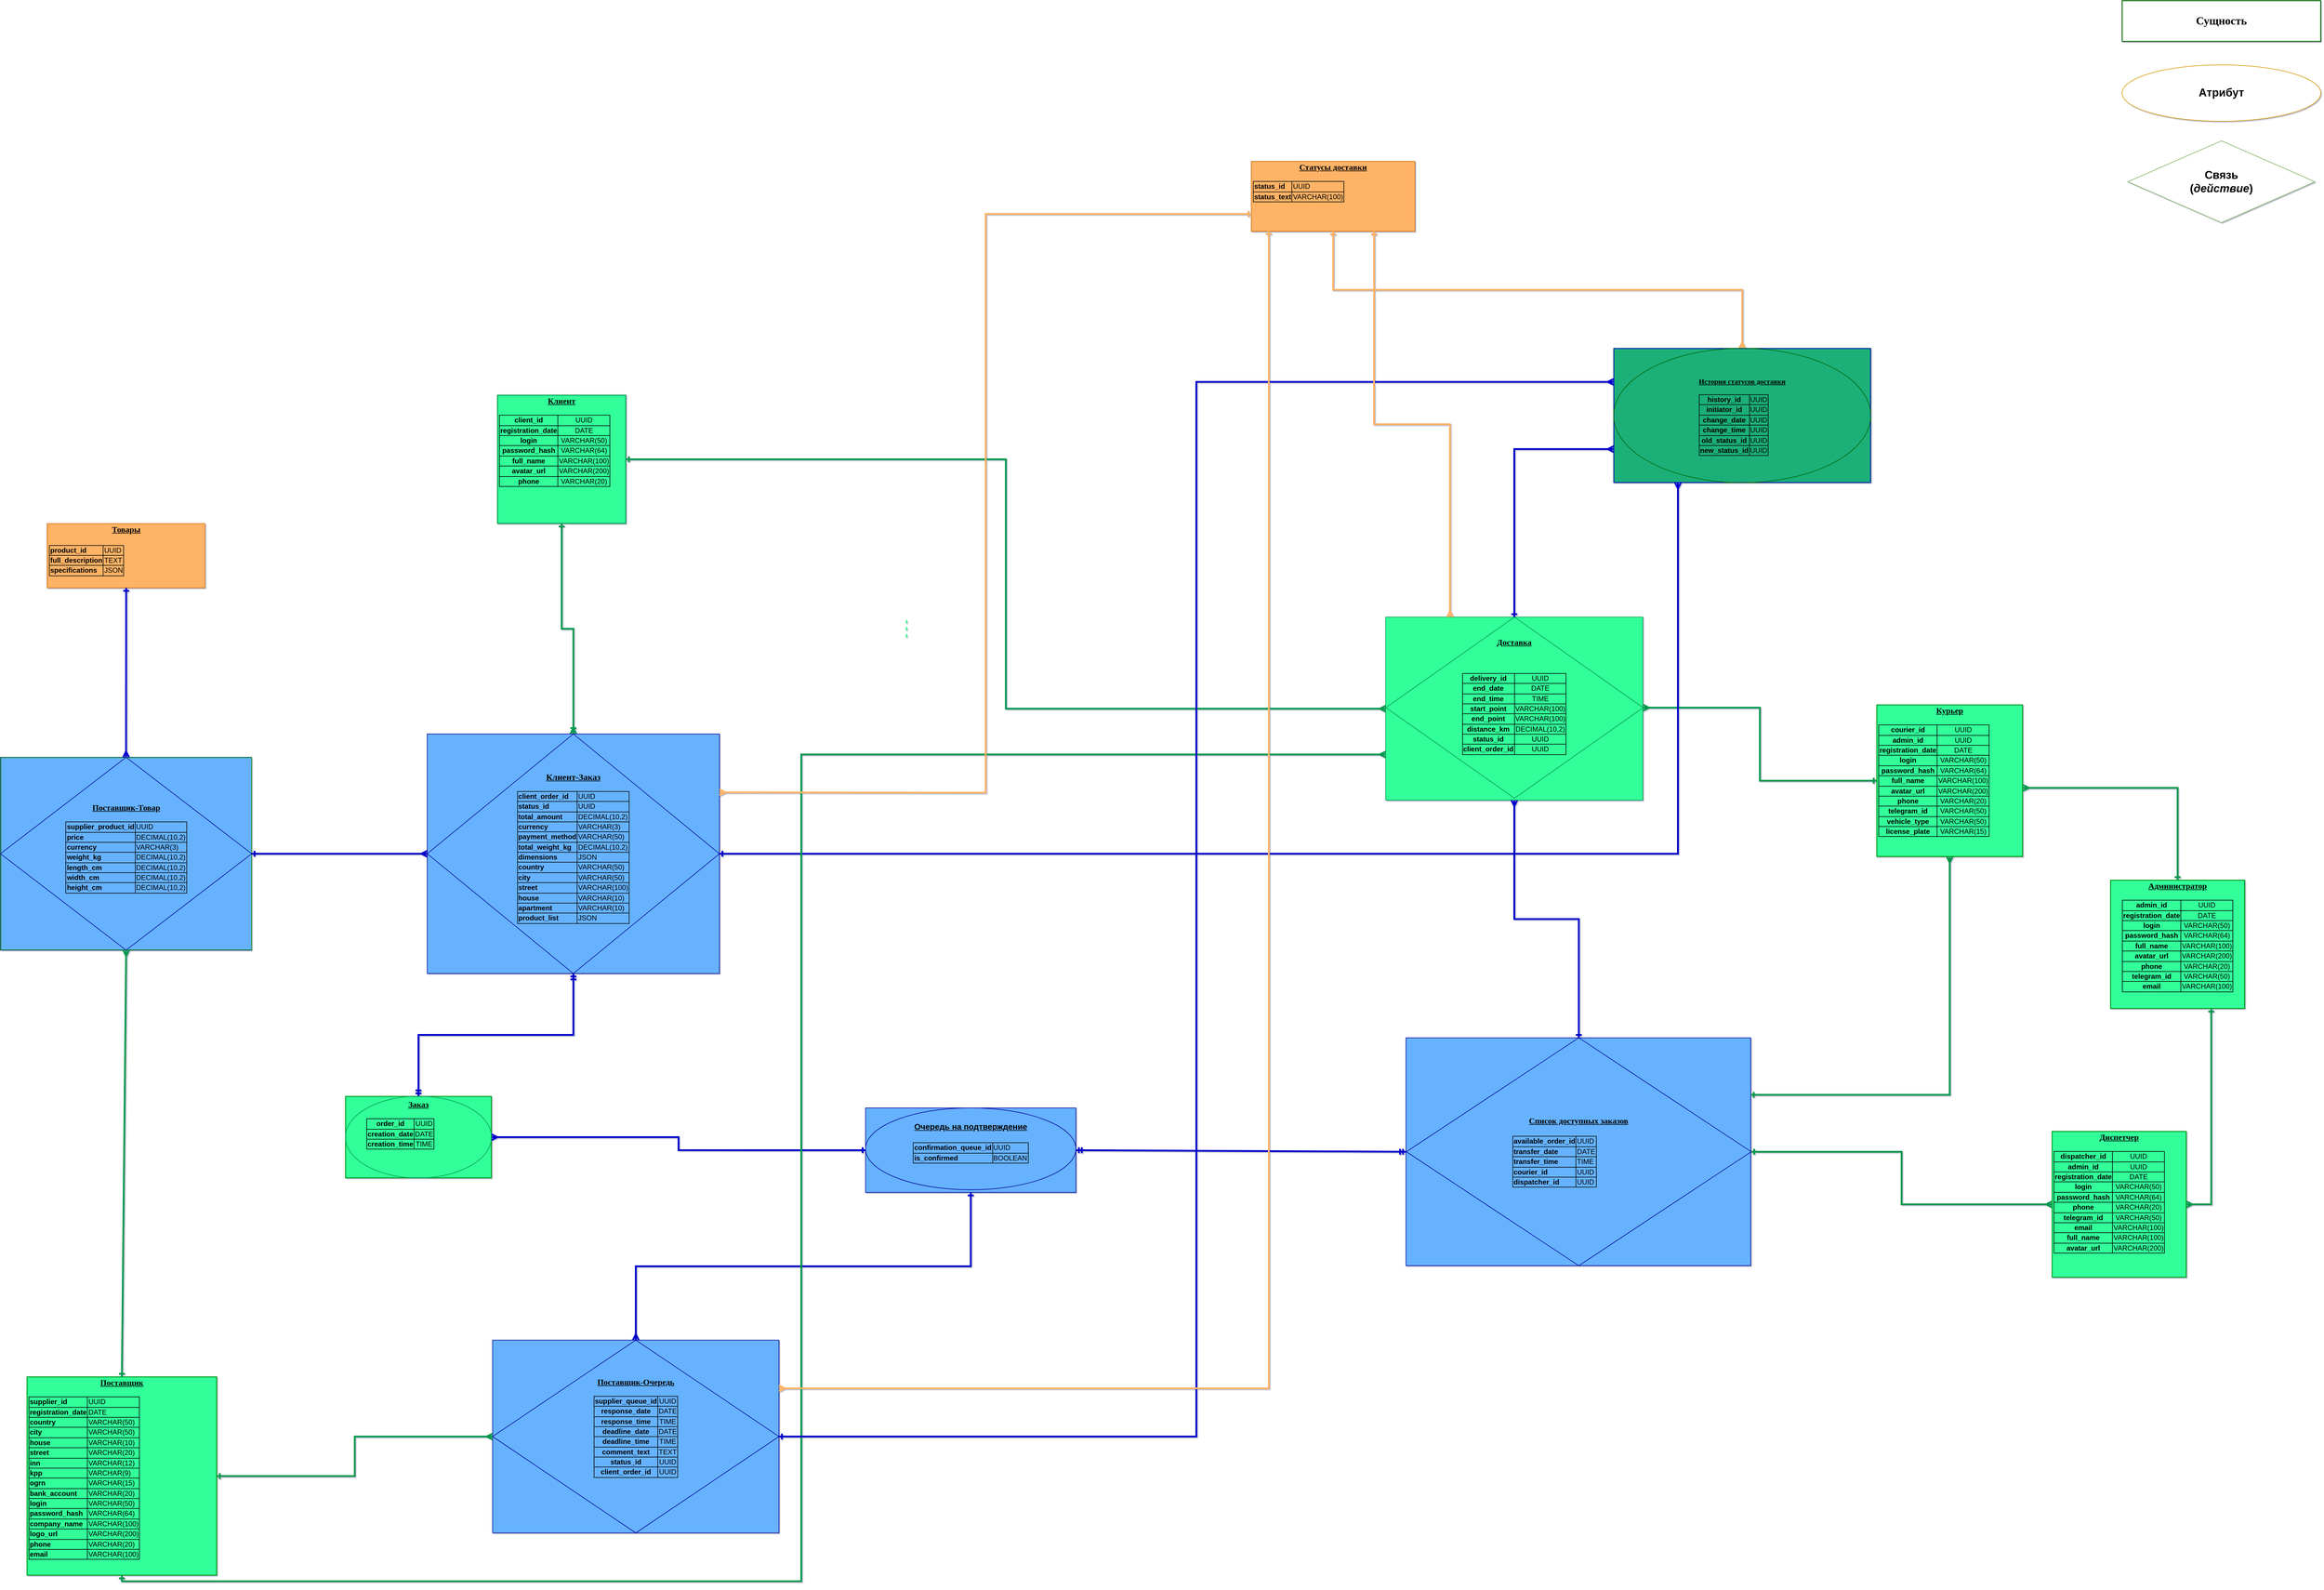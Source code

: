 <mxfile version="26.2.15">
  <diagram name="Page-1" id="2ca16b54-16f6-2749-3443-fa8db7711227">
    <mxGraphModel dx="9187" dy="7417" grid="1" gridSize="10" guides="1" tooltips="1" connect="1" arrows="1" fold="1" page="1" pageScale="1" pageWidth="1100" pageHeight="850" background="none" math="0" shadow="1">
      <root>
        <mxCell id="0" />
        <mxCell id="1" parent="0" />
        <mxCell id="4h8rwMEjscWDVEq-1A-V-229" value="" style="rounded=0;whiteSpace=wrap;html=1;fillColor=#66B2FF;labelBorderColor=none;labelBackgroundColor=none;strokeColor=#000099;" parent="1" vertex="1">
          <mxGeometry x="-168.14" y="-22.65" width="490" height="330" as="geometry" />
        </mxCell>
        <mxCell id="5GJWT2BgU9dCmbnouzlv-65" value="" style="rounded=0;whiteSpace=wrap;html=1;fillColor=#66B2FF;strokeColor=#000099;" parent="1" vertex="1">
          <mxGeometry x="1394.63" y="-540" width="590" height="390" as="geometry" />
        </mxCell>
        <mxCell id="2ed32ef02a7f4228-2" value="&lt;div style=&quot;text-align: center; box-sizing: border-box; width: 100%; background-image: initial; background-position: initial; background-size: initial; background-repeat: initial; background-attachment: initial; background-origin: initial; background-clip: initial; padding: 2px;&quot;&gt;&lt;b&gt;&lt;font style=&quot;font-size: 14px;&quot;&gt;&lt;u&gt;Клиент&lt;/u&gt;&lt;br&gt;&lt;/font&gt;&lt;br&gt;&lt;/b&gt;&lt;b&gt;&lt;table style=&quot;border: 1px solid rgb(0, 0, 0); border-collapse: collapse;&quot; border=&quot;1&quot;&gt;&lt;tbody&gt;&lt;tr&gt;&lt;td&gt;&lt;font face=&quot;Helvetica&quot;&gt;client_id&lt;/font&gt;&lt;/td&gt;&lt;td&gt;&lt;span style=&quot;font-weight: 400;&quot;&gt;&lt;font face=&quot;Helvetica&quot;&gt;UUID&lt;/font&gt;&lt;/span&gt;&lt;/td&gt;&lt;/tr&gt;&lt;tr&gt;&lt;td&gt;&lt;font face=&quot;Helvetica&quot;&gt;registration_date&lt;/font&gt;&lt;/td&gt;&lt;td&gt;&lt;span style=&quot;font-weight: 400;&quot;&gt;&lt;font face=&quot;Helvetica&quot;&gt;DATE&lt;/font&gt;&lt;/span&gt;&lt;/td&gt;&lt;/tr&gt;&lt;tr&gt;&lt;td&gt;&lt;font face=&quot;Helvetica&quot;&gt;login&lt;/font&gt;&lt;/td&gt;&lt;td&gt;&lt;span style=&quot;font-weight: 400;&quot;&gt;&lt;font face=&quot;Helvetica&quot;&gt;VARCHAR(50)&lt;/font&gt;&lt;/span&gt;&lt;/td&gt;&lt;/tr&gt;&lt;tr&gt;&lt;td&gt;&lt;font face=&quot;Helvetica&quot;&gt;password_hash&lt;/font&gt;&lt;/td&gt;&lt;td&gt;&lt;span style=&quot;font-weight: 400;&quot;&gt;&lt;font face=&quot;Helvetica&quot;&gt;VARCHAR(64)&lt;/font&gt;&lt;/span&gt;&lt;/td&gt;&lt;/tr&gt;&lt;tr&gt;&lt;td&gt;&lt;font face=&quot;Helvetica&quot;&gt;full_name&lt;/font&gt;&lt;/td&gt;&lt;td&gt;&lt;span style=&quot;font-weight: 400;&quot;&gt;&lt;font face=&quot;Helvetica&quot;&gt;VARCHAR(100)&lt;/font&gt;&lt;/span&gt;&lt;/td&gt;&lt;/tr&gt;&lt;tr&gt;&lt;td&gt;&lt;font face=&quot;Helvetica&quot;&gt;avatar_url&lt;/font&gt;&lt;/td&gt;&lt;td&gt;&lt;span style=&quot;font-weight: 400;&quot;&gt;&lt;font face=&quot;Helvetica&quot;&gt;VARCHAR(200)&lt;/font&gt;&lt;/span&gt;&lt;/td&gt;&lt;/tr&gt;&lt;tr&gt;&lt;td&gt;&lt;font face=&quot;Helvetica&quot;&gt;phone&lt;/font&gt;&lt;/td&gt;&lt;td&gt;&lt;span style=&quot;font-weight: 400;&quot;&gt;&lt;font face=&quot;Helvetica&quot;&gt;VARCHAR(20)&lt;/font&gt;&lt;/span&gt;&lt;/td&gt;&lt;/tr&gt;&lt;/tbody&gt;&lt;/table&gt;&lt;/b&gt;&lt;/div&gt;&lt;table border=&quot;1&quot; style=&quot;width: 100%; font-size: 1em; border: 1px solid rgb(0, 0, 0); border-collapse: collapse;&quot; cellpadding=&quot;2&quot; cellspacing=&quot;0&quot;&gt;&lt;tbody&gt;&lt;/tbody&gt;&lt;/table&gt;" style="verticalAlign=top;align=left;overflow=fill;html=1;rounded=0;shadow=0;comic=0;labelBackgroundColor=#33FF99;strokeWidth=1;fontFamily=Verdana;fontSize=12;whiteSpace=wrap;labelBorderColor=#00994D;strokeColor=#00994D;fillColor=#33FF99;" parent="1" vertex="1">
          <mxGeometry x="-160" y="-1640" width="220" height="220" as="geometry" />
        </mxCell>
        <mxCell id="5GJWT2BgU9dCmbnouzlv-2" value="&lt;div style=&quot;box-sizing: border-box; width: 100%; background-image: initial; background-position: initial; background-size: initial; background-repeat: initial; background-attachment: initial; background-origin: initial; background-clip: initial; padding: 2px;&quot;&gt;&lt;div style=&quot;&quot;&gt;&lt;div style=&quot;text-align: center;&quot;&gt;&lt;b style=&quot;color: light-dark(rgb(0, 0, 0), rgb(255, 255, 255));&quot;&gt;&lt;font style=&quot;font-size: 14px;&quot;&gt;&lt;u&gt;Курьер&lt;/u&gt;&lt;/font&gt;&lt;/b&gt;&lt;/div&gt;&lt;div style=&quot;text-align: center;&quot;&gt;&lt;b&gt;&lt;br&gt;&lt;/b&gt;&lt;/div&gt;&lt;div style=&quot;text-align: center;&quot;&gt;&lt;b&gt;&lt;table style=&quot;border: 1px solid rgb(0, 0, 0); border-collapse: collapse;&quot; border=&quot;1&quot;&gt;&lt;tbody&gt;&lt;tr&gt;&lt;td&gt;&lt;font face=&quot;Helvetica&quot;&gt;courier_id&lt;/font&gt;&lt;/td&gt;&lt;td&gt;&lt;span style=&quot;font-weight: 400;&quot;&gt;&lt;font face=&quot;Helvetica&quot;&gt;UUID&lt;/font&gt;&lt;/span&gt;&lt;/td&gt;&lt;/tr&gt;&lt;tr&gt;&lt;td&gt;&lt;font face=&quot;Helvetica&quot;&gt;admin_id&lt;/font&gt;&lt;/td&gt;&lt;td&gt;&lt;span style=&quot;font-weight: 400;&quot;&gt;&lt;font face=&quot;Helvetica&quot;&gt;UUID&lt;/font&gt;&lt;/span&gt;&lt;/td&gt;&lt;/tr&gt;&lt;tr&gt;&lt;td&gt;&lt;font face=&quot;Helvetica&quot;&gt;registration_date&lt;/font&gt;&lt;/td&gt;&lt;td&gt;&lt;span style=&quot;font-weight: 400;&quot;&gt;&lt;font face=&quot;Helvetica&quot;&gt;DATE&lt;/font&gt;&lt;/span&gt;&lt;/td&gt;&lt;/tr&gt;&lt;tr&gt;&lt;td&gt;&lt;font face=&quot;Helvetica&quot;&gt;login&lt;/font&gt;&lt;/td&gt;&lt;td&gt;&lt;span style=&quot;font-weight: 400;&quot;&gt;&lt;font face=&quot;Helvetica&quot;&gt;VARCHAR(50)&lt;/font&gt;&lt;/span&gt;&lt;/td&gt;&lt;/tr&gt;&lt;tr&gt;&lt;td&gt;&lt;font face=&quot;Helvetica&quot;&gt;password_hash&lt;/font&gt;&lt;/td&gt;&lt;td&gt;&lt;span style=&quot;font-weight: 400;&quot;&gt;&lt;font face=&quot;Helvetica&quot;&gt;VARCHAR(64)&lt;/font&gt;&lt;/span&gt;&lt;/td&gt;&lt;/tr&gt;&lt;tr&gt;&lt;td&gt;&lt;font face=&quot;Helvetica&quot;&gt;full_name&lt;/font&gt;&lt;/td&gt;&lt;td&gt;&lt;span style=&quot;font-weight: 400;&quot;&gt;&lt;font face=&quot;Helvetica&quot;&gt;VARCHAR(100)&lt;/font&gt;&lt;/span&gt;&lt;/td&gt;&lt;/tr&gt;&lt;tr&gt;&lt;td&gt;&lt;font face=&quot;Helvetica&quot;&gt;avatar_url&lt;/font&gt;&lt;/td&gt;&lt;td&gt;&lt;span style=&quot;font-weight: 400;&quot;&gt;&lt;font face=&quot;Helvetica&quot;&gt;VARCHAR(200)&lt;/font&gt;&lt;/span&gt;&lt;/td&gt;&lt;/tr&gt;&lt;tr&gt;&lt;td&gt;&lt;font face=&quot;Helvetica&quot;&gt;phone&lt;/font&gt;&lt;/td&gt;&lt;td&gt;&lt;span style=&quot;font-weight: 400;&quot;&gt;&lt;font face=&quot;Helvetica&quot;&gt;VARCHAR(20)&lt;/font&gt;&lt;/span&gt;&lt;/td&gt;&lt;/tr&gt;&lt;tr&gt;&lt;td&gt;&lt;font face=&quot;Helvetica&quot;&gt;telegram_id&lt;/font&gt;&lt;/td&gt;&lt;td&gt;&lt;span style=&quot;font-weight: 400;&quot;&gt;&lt;font face=&quot;Helvetica&quot;&gt;VARCHAR(50)&lt;/font&gt;&lt;/span&gt;&lt;/td&gt;&lt;/tr&gt;&lt;tr&gt;&lt;td&gt;&lt;font face=&quot;Helvetica&quot;&gt;vehicle_type&lt;/font&gt;&lt;/td&gt;&lt;td&gt;&lt;span style=&quot;font-weight: 400;&quot;&gt;&lt;font face=&quot;Helvetica&quot;&gt;VARCHAR(50)&lt;/font&gt;&lt;/span&gt;&lt;/td&gt;&lt;/tr&gt;&lt;tr&gt;&lt;td&gt;&lt;font face=&quot;Helvetica&quot;&gt;license_plate&lt;/font&gt;&lt;/td&gt;&lt;td&gt;&lt;span style=&quot;font-weight: 400;&quot;&gt;&lt;font face=&quot;Helvetica&quot;&gt;VARCHAR(15)&lt;/font&gt;&lt;/span&gt;&lt;/td&gt;&lt;/tr&gt;&lt;/tbody&gt;&lt;/table&gt;&lt;/b&gt;&lt;/div&gt;&lt;table cellspacing=&quot;0&quot; cellpadding=&quot;2&quot; border=&quot;1&quot; style=&quot;color: light-dark(rgb(0, 0, 0), rgb(255, 255, 255)); font-size: 1em; text-align: left; width: 100%; border: 1px solid rgb(0, 0, 0); border-collapse: collapse;&quot;&gt;&lt;tbody&gt;&lt;/tbody&gt;&lt;/table&gt;&lt;/div&gt;&lt;/div&gt;" style="verticalAlign=top;align=left;overflow=fill;html=1;rounded=0;shadow=0;comic=0;labelBackgroundColor=#33FF99;strokeWidth=1;fontFamily=Verdana;fontSize=12;labelBorderColor=#009900;whiteSpace=wrap;strokeColor=#00994D;fillColor=#33FF99;" parent="1" vertex="1">
          <mxGeometry x="2200" y="-1110" width="250" height="260" as="geometry" />
        </mxCell>
        <mxCell id="5GJWT2BgU9dCmbnouzlv-3" value="&lt;div style=&quot;box-sizing: border-box; width: 100%; background-image: initial; background-position: initial; background-size: initial; background-repeat: initial; background-attachment: initial; background-origin: initial; background-clip: initial; padding: 2px;&quot;&gt;&lt;div style=&quot;text-align: center;&quot;&gt;&lt;b&gt;&lt;font style=&quot;font-size: 14px;&quot;&gt;&lt;u&gt;Администратор&lt;/u&gt;&lt;/font&gt;&lt;br&gt;&lt;/b&gt;&lt;br&gt;&lt;/div&gt;&lt;div style=&quot;text-align: center;&quot;&gt;&lt;table align=&quot;center&quot; style=&quot;font-weight: 700; border: 1px solid rgb(0, 0, 0); border-collapse: collapse;&quot; border=&quot;1&quot;&gt;&lt;tbody&gt;&lt;tr&gt;&lt;td&gt;&lt;font face=&quot;Helvetica&quot;&gt;admin_id&lt;/font&gt;&lt;/td&gt;&lt;td&gt;&lt;span style=&quot;font-weight: 400;&quot;&gt;&lt;font face=&quot;Helvetica&quot;&gt;UUID&lt;/font&gt;&lt;/span&gt;&lt;/td&gt;&lt;/tr&gt;&lt;tr&gt;&lt;td&gt;&lt;font face=&quot;Helvetica&quot;&gt;registration_date&lt;/font&gt;&lt;/td&gt;&lt;td&gt;&lt;span style=&quot;font-weight: 400;&quot;&gt;&lt;font face=&quot;Helvetica&quot;&gt;DATE&lt;/font&gt;&lt;/span&gt;&lt;/td&gt;&lt;/tr&gt;&lt;tr&gt;&lt;td&gt;&lt;font face=&quot;Helvetica&quot;&gt;login&lt;/font&gt;&lt;/td&gt;&lt;td&gt;&lt;span style=&quot;font-weight: 400;&quot;&gt;&lt;font face=&quot;Helvetica&quot;&gt;VARCHAR(50)&lt;/font&gt;&lt;/span&gt;&lt;/td&gt;&lt;/tr&gt;&lt;tr&gt;&lt;td&gt;&lt;font face=&quot;Helvetica&quot;&gt;password_hash&lt;/font&gt;&lt;/td&gt;&lt;td&gt;&lt;span style=&quot;font-weight: 400;&quot;&gt;&lt;font face=&quot;Helvetica&quot;&gt;VARCHAR(64)&lt;/font&gt;&lt;/span&gt;&lt;/td&gt;&lt;/tr&gt;&lt;tr&gt;&lt;td&gt;&lt;font face=&quot;Helvetica&quot;&gt;full_name&lt;/font&gt;&lt;/td&gt;&lt;td&gt;&lt;span style=&quot;font-weight: 400;&quot;&gt;&lt;font face=&quot;Helvetica&quot;&gt;VARCHAR(100)&lt;/font&gt;&lt;/span&gt;&lt;/td&gt;&lt;/tr&gt;&lt;tr&gt;&lt;td&gt;&lt;font face=&quot;Helvetica&quot;&gt;avatar_url&lt;/font&gt;&lt;/td&gt;&lt;td&gt;&lt;span style=&quot;font-weight: 400;&quot;&gt;&lt;font face=&quot;Helvetica&quot;&gt;VARCHAR(200)&lt;/font&gt;&lt;/span&gt;&lt;/td&gt;&lt;/tr&gt;&lt;tr&gt;&lt;td&gt;&lt;font face=&quot;Helvetica&quot;&gt;phone&lt;/font&gt;&lt;/td&gt;&lt;td&gt;&lt;span style=&quot;font-weight: 400;&quot;&gt;&lt;font face=&quot;Helvetica&quot;&gt;VARCHAR(20)&lt;/font&gt;&lt;/span&gt;&lt;/td&gt;&lt;/tr&gt;&lt;tr&gt;&lt;td&gt;&lt;font face=&quot;Helvetica&quot;&gt;telegram_id&lt;/font&gt;&lt;/td&gt;&lt;td&gt;&lt;span style=&quot;font-weight: normal;&quot;&gt;&lt;font face=&quot;Helvetica&quot;&gt;VARCHAR(50)&lt;/font&gt;&lt;/span&gt;&lt;/td&gt;&lt;/tr&gt;&lt;tr&gt;&lt;td&gt;&lt;font face=&quot;Helvetica&quot;&gt;email&lt;/font&gt;&lt;/td&gt;&lt;td&gt;&lt;span style=&quot;font-weight: normal;&quot;&gt;&lt;font face=&quot;Helvetica&quot;&gt;VARCHAR(100)&lt;/font&gt;&lt;/span&gt;&lt;/td&gt;&lt;/tr&gt;&lt;/tbody&gt;&lt;/table&gt;&lt;/div&gt;&lt;/div&gt;" style="verticalAlign=top;align=left;overflow=fill;html=1;rounded=0;shadow=0;comic=0;labelBackgroundColor=#33FF99;strokeWidth=1;fontFamily=Verdana;fontSize=12;labelBorderColor=#009900;whiteSpace=wrap;strokeColor=#00994D;fillColor=#33FF99;" parent="1" vertex="1">
          <mxGeometry x="2600" y="-810" width="230" height="220" as="geometry" />
        </mxCell>
        <mxCell id="5GJWT2BgU9dCmbnouzlv-4" value="&lt;div style=&quot;box-sizing: border-box; width: 100%; background-image: initial; background-position: initial; background-size: initial; background-repeat: initial; background-attachment: initial; background-origin: initial; background-clip: initial; padding: 2px;&quot;&gt;&lt;div style=&quot;text-align: center;&quot;&gt;&lt;b&gt;&lt;font style=&quot;font-size: 14px;&quot;&gt;&lt;u&gt;Диспетчер&lt;br&gt;&lt;/u&gt;&lt;/font&gt;&lt;br&gt;&lt;/b&gt;&lt;/div&gt;&lt;div style=&quot;text-align: center;&quot;&gt;&lt;b&gt;&lt;table style=&quot;border: 1px solid rgb(0, 0, 0); border-collapse: collapse;&quot; border=&quot;1&quot;&gt;&lt;tbody&gt;&lt;tr&gt;&lt;td&gt;&lt;font face=&quot;Helvetica&quot;&gt;dispatcher_id&lt;/font&gt;&lt;/td&gt;&lt;td&gt;&lt;span style=&quot;font-weight: 400;&quot;&gt;&lt;font face=&quot;Helvetica&quot;&gt;UUID&lt;/font&gt;&lt;/span&gt;&lt;/td&gt;&lt;/tr&gt;&lt;tr&gt;&lt;td&gt;&lt;font face=&quot;Helvetica&quot;&gt;admin_id&lt;/font&gt;&lt;/td&gt;&lt;td&gt;&lt;span style=&quot;font-weight: 400;&quot;&gt;&lt;font face=&quot;Helvetica&quot;&gt;UUID&lt;/font&gt;&lt;/span&gt;&lt;/td&gt;&lt;/tr&gt;&lt;tr&gt;&lt;td&gt;&lt;font face=&quot;Helvetica&quot;&gt;registration_date&lt;/font&gt;&lt;/td&gt;&lt;td&gt;&lt;span style=&quot;font-weight: 400;&quot;&gt;&lt;font face=&quot;Helvetica&quot;&gt;DATE&lt;/font&gt;&lt;/span&gt;&lt;/td&gt;&lt;/tr&gt;&lt;tr&gt;&lt;td&gt;&lt;font face=&quot;Helvetica&quot;&gt;login&lt;/font&gt;&lt;/td&gt;&lt;td&gt;&lt;span style=&quot;font-weight: 400;&quot;&gt;&lt;font face=&quot;Helvetica&quot;&gt;VARCHAR(50)&lt;/font&gt;&lt;/span&gt;&lt;/td&gt;&lt;/tr&gt;&lt;tr&gt;&lt;td&gt;&lt;font face=&quot;Helvetica&quot;&gt;password_hash&lt;/font&gt;&lt;/td&gt;&lt;td&gt;&lt;span style=&quot;font-weight: 400;&quot;&gt;&lt;font face=&quot;Helvetica&quot;&gt;VARCHAR(64)&lt;/font&gt;&lt;/span&gt;&lt;/td&gt;&lt;/tr&gt;&lt;tr&gt;&lt;td&gt;&lt;font face=&quot;Helvetica&quot;&gt;phone&lt;/font&gt;&lt;/td&gt;&lt;td&gt;&lt;span style=&quot;font-weight: 400;&quot;&gt;&lt;font face=&quot;Helvetica&quot;&gt;VARCHAR(20)&lt;/font&gt;&lt;/span&gt;&lt;/td&gt;&lt;/tr&gt;&lt;tr&gt;&lt;td&gt;&lt;font face=&quot;Helvetica&quot;&gt;telegram_id&lt;/font&gt;&lt;/td&gt;&lt;td&gt;&lt;span style=&quot;font-weight: 400;&quot;&gt;&lt;font face=&quot;Helvetica&quot;&gt;VARCHAR(50)&lt;/font&gt;&lt;/span&gt;&lt;/td&gt;&lt;/tr&gt;&lt;tr&gt;&lt;td&gt;&lt;font face=&quot;Helvetica&quot;&gt;email&lt;/font&gt;&lt;/td&gt;&lt;td&gt;&lt;span style=&quot;font-weight: 400;&quot;&gt;&lt;font face=&quot;Helvetica&quot;&gt;VARCHAR(100)&lt;/font&gt;&lt;/span&gt;&lt;/td&gt;&lt;/tr&gt;&lt;tr&gt;&lt;td&gt;&lt;font face=&quot;Helvetica&quot;&gt;full_name&lt;/font&gt;&lt;/td&gt;&lt;td&gt;&lt;span style=&quot;font-weight: 400;&quot;&gt;&lt;font face=&quot;Helvetica&quot;&gt;VARCHAR(100)&lt;/font&gt;&lt;/span&gt;&lt;/td&gt;&lt;/tr&gt;&lt;tr&gt;&lt;td&gt;&lt;font face=&quot;Helvetica&quot;&gt;avatar_url&lt;/font&gt;&lt;/td&gt;&lt;td&gt;&lt;span style=&quot;font-weight: 400;&quot;&gt;&lt;font face=&quot;Helvetica&quot;&gt;VARCHAR(200)&lt;/font&gt;&lt;/span&gt;&lt;/td&gt;&lt;/tr&gt;&lt;/tbody&gt;&lt;/table&gt;&lt;br&gt;&lt;/b&gt;&lt;table cellspacing=&quot;0&quot; cellpadding=&quot;2&quot; border=&quot;1&quot; style=&quot;color: light-dark(rgb(0, 0, 0), rgb(255, 255, 255)); font-size: 1em; text-align: left; width: 100%; border: 1px solid rgb(0, 0, 0); border-collapse: collapse;&quot;&gt;&lt;tbody&gt;&lt;/tbody&gt;&lt;/table&gt;&lt;/div&gt;&lt;/div&gt;" style="verticalAlign=top;align=left;overflow=fill;html=1;rounded=0;shadow=0;comic=0;labelBackgroundColor=#33FF99;strokeWidth=1;fontFamily=Verdana;fontSize=12;labelBorderColor=#009900;whiteSpace=wrap;strokeColor=#00994D;fillColor=#33FF99;" parent="1" vertex="1">
          <mxGeometry x="2500" y="-380" width="230" height="250" as="geometry" />
        </mxCell>
        <mxCell id="5GJWT2BgU9dCmbnouzlv-5" value="&lt;div style=&quot;box-sizing: border-box; width: 100%; background-image: initial; background-position: initial; background-size: initial; background-repeat: initial; background-attachment: initial; background-origin: initial; background-clip: initial; padding: 2px;&quot;&gt;&lt;div style=&quot;&quot;&gt;&lt;div style=&quot;text-align: center;&quot;&gt;&lt;b style=&quot;color: light-dark(rgb(0, 0, 0), rgb(255, 255, 255));&quot;&gt;&lt;font face=&quot;Verdana&quot; style=&quot;font-size: 14px;&quot;&gt;&lt;u&gt;Статусы доставки&lt;/u&gt;&lt;/font&gt;&lt;/b&gt;&lt;/div&gt;&lt;b&gt;&lt;font style=&quot;font-size: 9px;&quot; face=&quot;Helvetica&quot;&gt;&lt;br&gt;&lt;/font&gt;&lt;/b&gt;&lt;table style=&quot;font-weight: 700; border: 1px solid rgb(0, 0, 0); border-collapse: collapse;&quot; border=&quot;1&quot;&gt;&lt;tbody&gt;&lt;tr&gt;&lt;td&gt;&lt;font face=&quot;Helvetica&quot;&gt;status_id&lt;/font&gt;&lt;/td&gt;&lt;td&gt;&lt;span style=&quot;font-weight: 400;&quot;&gt;&lt;font face=&quot;Helvetica&quot;&gt;UUID&lt;/font&gt;&lt;/span&gt;&lt;/td&gt;&lt;/tr&gt;&lt;tr&gt;&lt;td&gt;&lt;font face=&quot;Helvetica&quot;&gt;status_text&lt;/font&gt;&lt;/td&gt;&lt;td&gt;&lt;span style=&quot;font-weight: normal;&quot;&gt;&lt;font face=&quot;Helvetica&quot;&gt;VARCHAR(100)&lt;/font&gt;&lt;/span&gt;&lt;/td&gt;&lt;/tr&gt;&lt;/tbody&gt;&lt;/table&gt;&lt;font style=&quot;font-size: 9px;&quot; face=&quot;Helvetica&quot;&gt;&lt;b&gt;&lt;br&gt;&lt;/b&gt;&lt;/font&gt;&lt;table style=&quot;color: light-dark(rgb(0, 0, 0), rgb(255, 255, 255)); width: 100%; border: 1px solid rgb(0, 0, 0); border-collapse: collapse;&quot; border=&quot;1&quot; cellpadding=&quot;2&quot; cellspacing=&quot;0&quot;&gt;&lt;tbody&gt;&lt;/tbody&gt;&lt;/table&gt;&lt;/div&gt;&lt;/div&gt;" style="verticalAlign=top;align=left;overflow=fill;html=1;rounded=0;shadow=0;comic=0;labelBackgroundColor=none;strokeWidth=1;fontFamily=Verdana;fontSize=12;labelBorderColor=#FF9933;whiteSpace=wrap;strokeColor=#994C00;fillColor=#FFB366;" parent="1" vertex="1">
          <mxGeometry x="1130" y="-2040" width="280" height="120" as="geometry" />
        </mxCell>
        <mxCell id="5GJWT2BgU9dCmbnouzlv-10" value="&lt;div style=&quot;box-sizing: border-box; width: 100%; background-image: initial; background-position: initial; background-size: initial; background-repeat: initial; background-attachment: initial; background-origin: initial; background-clip: initial; padding: 2px;&quot;&gt;&lt;div style=&quot;text-align: center;&quot;&gt;&lt;br&gt;&lt;br&gt;&lt;/div&gt;&lt;/div&gt;" style="verticalAlign=top;align=left;overflow=fill;html=1;rounded=0;shadow=0;comic=0;labelBackgroundColor=none;strokeWidth=1;fontFamily=Verdana;fontSize=12;labelBorderColor=none;whiteSpace=wrap;fillColor=#33FF99;strokeColor=#00994D;" parent="1" vertex="1">
          <mxGeometry x="1360" y="-1260" width="440" height="313.5" as="geometry" />
        </mxCell>
        <mxCell id="5GJWT2BgU9dCmbnouzlv-63" value="&lt;font style=&quot;color: rgb(0, 0, 0);&quot;&gt;&lt;b style=&quot;font-family: Verdana;&quot;&gt;&lt;font style=&quot;font-size: 14px;&quot;&gt;&lt;u&gt;Список доступных заказов&lt;br&gt;&lt;br&gt;&lt;/u&gt;&lt;/font&gt;&lt;/b&gt;&lt;div style=&quot;&quot;&gt;&lt;table border=&quot;1&quot; style=&quot;text-align: left; font-family: Verdana; font-weight: 700; border: 1px solid rgb(0, 0, 0); border-collapse: collapse;&quot;&gt;&lt;tbody&gt;&lt;tr&gt;&lt;td&gt;&lt;font face=&quot;Helvetica&quot;&gt;available_order_id&lt;/font&gt;&lt;/td&gt;&lt;td&gt;&lt;span style=&quot;font-weight: 400;&quot;&gt;&lt;font face=&quot;Helvetica&quot;&gt;UUID&lt;/font&gt;&lt;/span&gt;&lt;/td&gt;&lt;/tr&gt;&lt;tr&gt;&lt;td&gt;&lt;font face=&quot;Helvetica&quot;&gt;transfer_date&lt;/font&gt;&lt;/td&gt;&lt;td&gt;&lt;span style=&quot;font-weight: 400;&quot;&gt;&lt;font face=&quot;Helvetica&quot;&gt;DATE&lt;/font&gt;&lt;/span&gt;&lt;/td&gt;&lt;/tr&gt;&lt;tr&gt;&lt;td&gt;&lt;font face=&quot;Helvetica&quot;&gt;transfer_time&lt;/font&gt;&lt;/td&gt;&lt;td&gt;&lt;span style=&quot;font-weight: 400;&quot;&gt;&lt;font face=&quot;Helvetica&quot;&gt;TIME&lt;/font&gt;&lt;/span&gt;&lt;/td&gt;&lt;/tr&gt;&lt;tr&gt;&lt;td&gt;&lt;font face=&quot;Helvetica&quot;&gt;courier_id&lt;/font&gt;&lt;/td&gt;&lt;td&gt;&lt;span style=&quot;font-weight: 400;&quot;&gt;&lt;font face=&quot;Helvetica&quot;&gt;UUID&lt;/font&gt;&lt;/span&gt;&lt;/td&gt;&lt;/tr&gt;&lt;tr&gt;&lt;td&gt;&lt;font face=&quot;Helvetica&quot;&gt;dispatcher_id&lt;/font&gt;&lt;/td&gt;&lt;td&gt;&lt;span style=&quot;font-weight: 400;&quot;&gt;&lt;font face=&quot;Helvetica&quot;&gt;UUID&lt;/font&gt;&lt;/span&gt;&lt;/td&gt;&lt;/tr&gt;&lt;/tbody&gt;&lt;/table&gt;&lt;/div&gt;&lt;/font&gt;&lt;table style=&quot;font-family: Verdana; font-size: 1em; text-align: left; width: 226px; border: 1px solid rgb(0, 0, 0); border-collapse: collapse;&quot; cellspacing=&quot;0&quot; cellpadding=&quot;2&quot; border=&quot;1&quot;&gt;&lt;tbody&gt;&lt;/tbody&gt;&lt;/table&gt;" style="rhombus;whiteSpace=wrap;html=1;fillColor=#66B2FF;strokeColor=#000099;labelBackgroundColor=none;" parent="1" vertex="1">
          <mxGeometry x="1395.38" y="-540" width="590" height="390" as="geometry" />
        </mxCell>
        <mxCell id="4h8rwMEjscWDVEq-1A-V-62" style="edgeStyle=orthogonalEdgeStyle;rounded=0;orthogonalLoop=1;jettySize=auto;html=1;exitX=0.5;exitY=1;exitDx=0;exitDy=0;" parent="1" source="5GJWT2BgU9dCmbnouzlv-3" target="5GJWT2BgU9dCmbnouzlv-3" edge="1">
          <mxGeometry relative="1" as="geometry" />
        </mxCell>
        <mxCell id="4h8rwMEjscWDVEq-1A-V-70" value="" style="endArrow=ERone;html=1;rounded=0;startArrow=ERoneToMany;startFill=0;endFill=0;strokeColor=#00994D;entryX=0.5;entryY=1;entryDx=0;entryDy=0;strokeWidth=3;edgeStyle=orthogonalEdgeStyle;" parent="1" source="dc56x3FVuly3grsE45ck-3" target="2ed32ef02a7f4228-2" edge="1">
          <mxGeometry relative="1" as="geometry">
            <mxPoint x="40" y="-1357.5" as="sourcePoint" />
            <mxPoint x="190" y="-1065" as="targetPoint" />
          </mxGeometry>
        </mxCell>
        <mxCell id="4h8rwMEjscWDVEq-1A-V-77" value="" style="endArrow=ERmany;html=1;rounded=0;startArrow=ERone;startFill=0;endFill=0;strokeColor=#00994D;exitX=0.5;exitY=0;exitDx=0;exitDy=0;entryX=1.002;entryY=0.547;entryDx=0;entryDy=0;edgeStyle=orthogonalEdgeStyle;strokeWidth=3;entryPerimeter=0;" parent="1" source="5GJWT2BgU9dCmbnouzlv-3" target="5GJWT2BgU9dCmbnouzlv-2" edge="1">
          <mxGeometry relative="1" as="geometry">
            <mxPoint x="2795" y="-981" as="sourcePoint" />
            <mxPoint x="2870" y="-918.5" as="targetPoint" />
          </mxGeometry>
        </mxCell>
        <mxCell id="4h8rwMEjscWDVEq-1A-V-78" value="" style="endArrow=ERmany;html=1;rounded=0;startArrow=ERone;startFill=0;endFill=0;strokeColor=#00994D;exitX=0.75;exitY=1;exitDx=0;exitDy=0;entryX=1;entryY=0.5;entryDx=0;entryDy=0;strokeWidth=3;edgeStyle=orthogonalEdgeStyle;" parent="1" source="5GJWT2BgU9dCmbnouzlv-3" target="5GJWT2BgU9dCmbnouzlv-4" edge="1">
          <mxGeometry relative="1" as="geometry">
            <mxPoint x="2795" y="-981" as="sourcePoint" />
            <mxPoint x="2146" y="-843.5" as="targetPoint" />
          </mxGeometry>
        </mxCell>
        <mxCell id="4h8rwMEjscWDVEq-1A-V-79" value="" style="endArrow=ERone;html=1;rounded=0;startArrow=ERmany;startFill=0;endFill=0;strokeColor=#00994D;exitX=0;exitY=0.5;exitDx=0;exitDy=0;entryX=1;entryY=0.5;entryDx=0;entryDy=0;edgeStyle=orthogonalEdgeStyle;strokeWidth=3;" parent="1" source="5GJWT2BgU9dCmbnouzlv-4" target="5GJWT2BgU9dCmbnouzlv-63" edge="1">
          <mxGeometry relative="1" as="geometry">
            <mxPoint x="2410.68" y="-333.15" as="sourcePoint" />
            <mxPoint x="2251.68" y="-343.65" as="targetPoint" />
          </mxGeometry>
        </mxCell>
        <mxCell id="4h8rwMEjscWDVEq-1A-V-80" value="" style="endArrow=ERmandOne;html=1;rounded=0;startArrow=ERmandOne;startFill=0;endFill=0;strokeColor=#0000CC;entryX=1;entryY=0.5;entryDx=0;entryDy=0;strokeWidth=3;exitX=0;exitY=0.5;exitDx=0;exitDy=0;" parent="1" source="5GJWT2BgU9dCmbnouzlv-65" target="dc56x3FVuly3grsE45ck-13" edge="1">
          <mxGeometry relative="1" as="geometry">
            <mxPoint x="1066.68" y="307.35" as="sourcePoint" />
            <mxPoint x="1056.68" y="-242.65" as="targetPoint" />
          </mxGeometry>
        </mxCell>
        <mxCell id="4h8rwMEjscWDVEq-1A-V-82" value="" style="endArrow=ERone;html=1;rounded=0;startArrow=ERmany;startFill=0;endFill=0;strokeColor=#00994D;exitX=0.5;exitY=1;exitDx=0;exitDy=0;edgeStyle=orthogonalEdgeStyle;strokeWidth=3;entryX=1;entryY=0.25;entryDx=0;entryDy=0;" parent="1" source="5GJWT2BgU9dCmbnouzlv-2" target="5GJWT2BgU9dCmbnouzlv-65" edge="1">
          <mxGeometry relative="1" as="geometry">
            <mxPoint x="2492" y="-508.5" as="sourcePoint" />
            <mxPoint x="2465.5" y="-641" as="targetPoint" />
          </mxGeometry>
        </mxCell>
        <mxCell id="4h8rwMEjscWDVEq-1A-V-104" value="" style="endArrow=ERone;html=1;rounded=0;startArrow=ERmany;startFill=0;endFill=0;strokeColor=#FFB366;entryX=0.5;entryY=1;entryDx=0;entryDy=0;strokeWidth=3;exitX=0.5;exitY=0;exitDx=0;exitDy=0;edgeStyle=orthogonalEdgeStyle;" parent="1" source="dc56x3FVuly3grsE45ck-17" target="5GJWT2BgU9dCmbnouzlv-5" edge="1">
          <mxGeometry width="50" height="50" relative="1" as="geometry">
            <mxPoint x="1610" y="-1610" as="sourcePoint" />
            <mxPoint x="1559.62" y="-1246.5" as="targetPoint" />
          </mxGeometry>
        </mxCell>
        <mxCell id="4h8rwMEjscWDVEq-1A-V-154" value="" style="endArrow=none;html=1;rounded=0;startArrow=none;startFill=0;endFill=0;strokeColor=#33FF99;dashed=1;exitX=0.5;exitY=0;exitDx=0;exitDy=0;strokeWidth=2;entryX=0.5;entryY=1;entryDx=0;entryDy=0;" parent="1" edge="1">
          <mxGeometry width="50" height="50" relative="1" as="geometry">
            <mxPoint x="540" y="-1225" as="sourcePoint" />
            <mxPoint x="540" y="-1258" as="targetPoint" />
          </mxGeometry>
        </mxCell>
        <mxCell id="4h8rwMEjscWDVEq-1A-V-162" value="" style="endArrow=ERmany;html=1;rounded=0;startArrow=ERone;startFill=0;endFill=0;strokeColor=#0000CC;exitX=0.5;exitY=0;exitDx=0;exitDy=0;strokeWidth=3;edgeStyle=orthogonalEdgeStyle;entryX=0;entryY=0.75;entryDx=0;entryDy=0;" parent="1" source="5GJWT2BgU9dCmbnouzlv-10" target="dc56x3FVuly3grsE45ck-17" edge="1">
          <mxGeometry width="50" height="50" relative="1" as="geometry">
            <mxPoint x="1860" y="-1395" as="sourcePoint" />
            <mxPoint x="1370" y="-1450" as="targetPoint" />
          </mxGeometry>
        </mxCell>
        <mxCell id="4h8rwMEjscWDVEq-1A-V-164" value="" style="endArrow=ERmany;html=1;rounded=0;startArrow=ERone;startFill=0;endFill=0;strokeColor=#00994D;exitX=0;exitY=0.5;exitDx=0;exitDy=0;entryX=1;entryY=0.5;entryDx=0;entryDy=0;strokeWidth=3;edgeStyle=orthogonalEdgeStyle;" parent="1" source="5GJWT2BgU9dCmbnouzlv-2" target="4h8rwMEjscWDVEq-1A-V-223" edge="1">
          <mxGeometry relative="1" as="geometry">
            <mxPoint x="2170.5" y="-1270" as="sourcePoint" />
            <mxPoint x="1950" y="-1270" as="targetPoint" />
          </mxGeometry>
        </mxCell>
        <mxCell id="4h8rwMEjscWDVEq-1A-V-187" value="" style="endArrow=ERmany;html=1;rounded=0;startArrow=ERone;startFill=0;endFill=0;strokeColor=#0000CC;exitX=0.5;exitY=0;exitDx=0;exitDy=0;strokeWidth=3;edgeStyle=orthogonalEdgeStyle;entryX=0.5;entryY=1;entryDx=0;entryDy=0;" parent="1" source="5GJWT2BgU9dCmbnouzlv-63" target="5GJWT2BgU9dCmbnouzlv-10" edge="1">
          <mxGeometry width="50" height="50" relative="1" as="geometry">
            <mxPoint x="1579.62" y="-876.5" as="sourcePoint" />
            <mxPoint x="1580" y="-920" as="targetPoint" />
          </mxGeometry>
        </mxCell>
        <mxCell id="4h8rwMEjscWDVEq-1A-V-223" value="&lt;span style=&quot;text-wrap-mode: nowrap;&quot;&gt;&lt;b style=&quot;&quot;&gt;&lt;br&gt;&lt;br&gt;&lt;font face=&quot;Verdana&quot; style=&quot;font-size: 14px;&quot;&gt;&lt;u&gt;Доставка&lt;/u&gt;&lt;/font&gt;&lt;br&gt;&lt;br&gt;&lt;br&gt;&lt;br&gt;&lt;/b&gt;&lt;/span&gt;&lt;div&gt;&lt;table style=&quot;font-family: Verdana; font-weight: 700; border: 1px solid rgb(0, 0, 0); border-collapse: collapse;&quot; border=&quot;1&quot;&gt;&lt;tbody&gt;&lt;tr&gt;&lt;td&gt;&lt;font face=&quot;Helvetica&quot;&gt;delivery_id&lt;/font&gt;&lt;/td&gt;&lt;td&gt;&lt;span style=&quot;font-weight: 400;&quot;&gt;&lt;font face=&quot;Helvetica&quot;&gt;UUID&lt;/font&gt;&lt;/span&gt;&lt;/td&gt;&lt;/tr&gt;&lt;tr&gt;&lt;td&gt;&lt;font face=&quot;Helvetica&quot;&gt;end_date&lt;/font&gt;&lt;/td&gt;&lt;td&gt;&lt;span style=&quot;font-weight: 400;&quot;&gt;&lt;font face=&quot;Helvetica&quot;&gt;DATE&lt;/font&gt;&lt;/span&gt;&lt;/td&gt;&lt;/tr&gt;&lt;tr&gt;&lt;td&gt;&lt;font face=&quot;Helvetica&quot;&gt;end_time&lt;/font&gt;&lt;/td&gt;&lt;td&gt;&lt;span style=&quot;font-weight: 400;&quot;&gt;&lt;font face=&quot;Helvetica&quot;&gt;TIME&lt;/font&gt;&lt;/span&gt;&lt;/td&gt;&lt;/tr&gt;&lt;tr&gt;&lt;td&gt;&lt;font face=&quot;Helvetica&quot;&gt;start_point&lt;/font&gt;&lt;/td&gt;&lt;td&gt;&lt;span style=&quot;font-weight: 400;&quot;&gt;&lt;font face=&quot;Helvetica&quot;&gt;VARCHAR(100)&lt;/font&gt;&lt;/span&gt;&lt;/td&gt;&lt;/tr&gt;&lt;tr&gt;&lt;td&gt;&lt;font face=&quot;Helvetica&quot;&gt;end_point&lt;/font&gt;&lt;/td&gt;&lt;td&gt;&lt;span style=&quot;font-weight: 400;&quot;&gt;&lt;font face=&quot;Helvetica&quot;&gt;VARCHAR(100)&lt;/font&gt;&lt;/span&gt;&lt;/td&gt;&lt;/tr&gt;&lt;tr&gt;&lt;td&gt;&lt;font face=&quot;Helvetica&quot;&gt;distance_km&lt;/font&gt;&lt;/td&gt;&lt;td&gt;&lt;span style=&quot;font-weight: 400;&quot;&gt;&lt;font face=&quot;Helvetica&quot;&gt;DECIMAL(10,2)&lt;/font&gt;&lt;/span&gt;&lt;/td&gt;&lt;/tr&gt;&lt;tr&gt;&lt;td&gt;&lt;font face=&quot;Helvetica&quot;&gt;status_id&lt;/font&gt;&lt;/td&gt;&lt;td&gt;&lt;span style=&quot;font-weight: 400;&quot;&gt;&lt;font face=&quot;Helvetica&quot;&gt;UUID&lt;/font&gt;&lt;/span&gt;&lt;/td&gt;&lt;/tr&gt;&lt;tr&gt;&lt;td&gt;&lt;font face=&quot;Helvetica&quot;&gt;client_order_id&lt;/font&gt;&lt;/td&gt;&lt;td&gt;&lt;span style=&quot;font-weight: 400;&quot;&gt;&lt;font face=&quot;Helvetica&quot;&gt;UUID&lt;/font&gt;&lt;/span&gt;&lt;/td&gt;&lt;/tr&gt;&lt;/tbody&gt;&lt;/table&gt;&lt;/div&gt;" style="rhombus;whiteSpace=wrap;html=1;fillColor=#33FF99;strokeColor=#00994D;labelBackgroundColor=none;verticalAlign=top;fontColor=default;" parent="1" vertex="1">
          <mxGeometry x="1360.38" y="-1260" width="440" height="310" as="geometry" />
        </mxCell>
        <mxCell id="4h8rwMEjscWDVEq-1A-V-224" value="&lt;b style=&quot;color: light-dark(rgb(0, 0, 0), rgb(255, 255, 255)); text-wrap-mode: wrap; background-color: transparent;&quot;&gt;&lt;br&gt;Сущность&lt;/b&gt;" style="verticalAlign=middle;align=center;overflow=fill;html=1;rounded=0;shadow=0;comic=0;labelBackgroundColor=none;strokeWidth=1;fontFamily=Verdana;fontSize=19;labelBorderColor=#009900;whiteSpace=wrap;" parent="1" vertex="1">
          <mxGeometry x="2620" y="-2315" width="340" height="70" as="geometry" />
        </mxCell>
        <mxCell id="4h8rwMEjscWDVEq-1A-V-225" value="&lt;b&gt;Атрибут&lt;/b&gt;" style="ellipse;whiteSpace=wrap;html=1;fillColor=default;strokeColor=#d79b00;labelBackgroundColor=none;fontSize=19;" parent="1" vertex="1">
          <mxGeometry x="2620" y="-2205" width="340" height="96.5" as="geometry" />
        </mxCell>
        <mxCell id="4h8rwMEjscWDVEq-1A-V-226" value="Связь&lt;br&gt;(&lt;i&gt;действие&lt;/i&gt;)" style="rhombus;whiteSpace=wrap;html=1;fillColor=default;strokeColor=#82b366;fontStyle=1;fontSize=19;" parent="1" vertex="1">
          <mxGeometry x="2630" y="-2075" width="320" height="140" as="geometry" />
        </mxCell>
        <mxCell id="4h8rwMEjscWDVEq-1A-V-228" value="&lt;b&gt;&lt;br&gt;&lt;br&gt;&lt;br&gt;&lt;br&gt;&lt;font style=&quot;font-size: 14px;&quot; face=&quot;Verdana&quot;&gt;&lt;u&gt;Поставщик-Очередь&lt;/u&gt;&lt;/font&gt;&lt;br&gt;&lt;br&gt;&lt;/b&gt;&lt;table style=&quot;font-family: Verdana; font-weight: 700; border: 1px solid rgb(0, 0, 0); border-collapse: collapse;&quot; border=&quot;1&quot;&gt;&lt;tbody&gt;&lt;tr&gt;&lt;td&gt;&lt;font face=&quot;Helvetica&quot;&gt;supplier_queue_id&lt;/font&gt;&lt;/td&gt;&lt;td&gt;&lt;span style=&quot;font-weight: 400;&quot;&gt;&lt;font face=&quot;Helvetica&quot;&gt;UUID&lt;/font&gt;&lt;/span&gt;&lt;/td&gt;&lt;/tr&gt;&lt;tr&gt;&lt;td&gt;&lt;font face=&quot;Helvetica&quot;&gt;response_date&lt;/font&gt;&lt;/td&gt;&lt;td&gt;&lt;span style=&quot;font-weight: 400;&quot;&gt;&lt;font face=&quot;Helvetica&quot;&gt;DATE&lt;/font&gt;&lt;/span&gt;&lt;/td&gt;&lt;/tr&gt;&lt;tr&gt;&lt;td&gt;&lt;font face=&quot;Helvetica&quot;&gt;response_time&lt;/font&gt;&lt;/td&gt;&lt;td&gt;&lt;span style=&quot;font-weight: 400;&quot;&gt;&lt;font face=&quot;Helvetica&quot;&gt;TIME&lt;/font&gt;&lt;/span&gt;&lt;/td&gt;&lt;/tr&gt;&lt;tr&gt;&lt;td&gt;&lt;font face=&quot;Helvetica&quot;&gt;deadline_date&lt;/font&gt;&lt;/td&gt;&lt;td&gt;&lt;span style=&quot;font-weight: 400;&quot;&gt;&lt;font face=&quot;Helvetica&quot;&gt;DATE&lt;/font&gt;&lt;/span&gt;&lt;/td&gt;&lt;/tr&gt;&lt;tr&gt;&lt;td&gt;&lt;font face=&quot;Helvetica&quot;&gt;deadline_time&lt;/font&gt;&lt;/td&gt;&lt;td&gt;&lt;span style=&quot;font-weight: 400;&quot;&gt;&lt;font face=&quot;Helvetica&quot;&gt;TIME&lt;/font&gt;&lt;/span&gt;&lt;/td&gt;&lt;/tr&gt;&lt;tr&gt;&lt;td&gt;&lt;font face=&quot;Helvetica&quot;&gt;comment_text&lt;/font&gt;&lt;/td&gt;&lt;td&gt;&lt;span style=&quot;font-weight: 400;&quot;&gt;&lt;font face=&quot;Helvetica&quot;&gt;TEXT&lt;/font&gt;&lt;/span&gt;&lt;/td&gt;&lt;/tr&gt;&lt;tr&gt;&lt;td&gt;&lt;font face=&quot;Helvetica&quot;&gt;status_id&lt;/font&gt;&lt;/td&gt;&lt;td&gt;&lt;span style=&quot;font-weight: 400;&quot;&gt;&lt;font face=&quot;Helvetica&quot;&gt;UUID&lt;/font&gt;&lt;/span&gt;&lt;/td&gt;&lt;/tr&gt;&lt;tr&gt;&lt;td&gt;&lt;font face=&quot;Helvetica&quot;&gt;client_order_id&lt;/font&gt;&lt;/td&gt;&lt;td&gt;&lt;span style=&quot;font-weight: 400;&quot;&gt;&lt;font face=&quot;Helvetica&quot;&gt;UUID&lt;/font&gt;&lt;/span&gt;&lt;/td&gt;&lt;/tr&gt;&lt;/tbody&gt;&lt;/table&gt;" style="rhombus;whiteSpace=wrap;html=1;fillColor=#66B2FF;strokeColor=#000099;verticalAlign=top;align=center;labelBackgroundColor=none;" parent="1" vertex="1">
          <mxGeometry x="-168.14" y="-22.65" width="490" height="330" as="geometry" />
        </mxCell>
        <mxCell id="4h8rwMEjscWDVEq-1A-V-231" value="" style="endArrow=ERmany;html=1;rounded=0;startArrow=ERone;startFill=0;endFill=0;strokeColor=#0000CC;strokeWidth=3;entryX=0.5;entryY=0;entryDx=0;entryDy=0;exitX=0.5;exitY=1;exitDx=0;exitDy=0;edgeStyle=orthogonalEdgeStyle;" parent="1" source="dc56x3FVuly3grsE45ck-13" target="4h8rwMEjscWDVEq-1A-V-228" edge="1">
          <mxGeometry width="50" height="50" relative="1" as="geometry">
            <mxPoint x="1971.68" y="1501.73" as="sourcePoint" />
            <mxPoint x="2059.68" y="1501.73" as="targetPoint" />
          </mxGeometry>
        </mxCell>
        <mxCell id="dc56x3FVuly3grsE45ck-2" value="" style="rounded=0;whiteSpace=wrap;html=1;fillColor=#66B2FF;strokeColor=#000099;" parent="1" vertex="1">
          <mxGeometry x="-280" y="-1060" width="500" height="410" as="geometry" />
        </mxCell>
        <mxCell id="dc56x3FVuly3grsE45ck-3" value="&lt;b&gt;&lt;u&gt;&lt;br&gt;&lt;br&gt;&lt;br&gt;&lt;br&gt;&lt;font style=&quot;font-size: 15px;&quot; face=&quot;Verdana&quot;&gt;Клиент-Заказ&lt;/font&gt;&lt;/u&gt;&lt;/b&gt;&lt;b style=&quot;font-size: 14px;&quot;&gt;&lt;u&gt;&lt;span style=&quot;font-family: Verdana;&quot;&gt;&lt;span style=&quot;font-family: Helvetica; color: rgb(0, 0, 0);&quot;&gt;&lt;br&gt;&lt;/span&gt;&lt;/span&gt;&lt;/u&gt;&lt;/b&gt;&lt;br style=&quot;font-size: 14px;&quot;&gt;&lt;table style=&quot;text-align: left; font-family: Verdana; font-weight: 700; border: 1px solid rgb(0, 0, 0); border-collapse: collapse;&quot; border=&quot;1&quot;&gt;&lt;tbody&gt;&lt;tr&gt;&lt;td&gt;&lt;font face=&quot;Helvetica&quot;&gt;client_order_id&lt;/font&gt;&lt;/td&gt;&lt;td&gt;&lt;span style=&quot;font-weight: 400;&quot;&gt;&lt;font face=&quot;Helvetica&quot;&gt;UUID&lt;/font&gt;&lt;/span&gt;&lt;/td&gt;&lt;/tr&gt;&lt;tr&gt;&lt;td&gt;&lt;font face=&quot;Helvetica&quot;&gt;status_id&lt;/font&gt;&lt;/td&gt;&lt;td&gt;&lt;span style=&quot;font-weight: 400;&quot;&gt;&lt;font face=&quot;Helvetica&quot;&gt;UUID&lt;/font&gt;&lt;/span&gt;&lt;/td&gt;&lt;/tr&gt;&lt;tr&gt;&lt;td&gt;&lt;font face=&quot;Helvetica&quot;&gt;total_amount&lt;/font&gt;&lt;/td&gt;&lt;td&gt;&lt;span style=&quot;font-weight: 400;&quot;&gt;&lt;font face=&quot;Helvetica&quot;&gt;DECIMAL(10,2)&lt;/font&gt;&lt;/span&gt;&lt;/td&gt;&lt;/tr&gt;&lt;tr&gt;&lt;td&gt;&lt;font face=&quot;Helvetica&quot;&gt;currency&lt;/font&gt;&lt;/td&gt;&lt;td&gt;&lt;span style=&quot;font-weight: 400;&quot;&gt;&lt;font face=&quot;Helvetica&quot;&gt;VARCHAR(3)&lt;/font&gt;&lt;/span&gt;&lt;/td&gt;&lt;/tr&gt;&lt;tr&gt;&lt;td&gt;&lt;font face=&quot;Helvetica&quot;&gt;payment_method&lt;/font&gt;&lt;/td&gt;&lt;td&gt;&lt;span style=&quot;font-weight: 400;&quot;&gt;&lt;font face=&quot;Helvetica&quot;&gt;VARCHAR(50)&lt;/font&gt;&lt;/span&gt;&lt;/td&gt;&lt;/tr&gt;&lt;tr&gt;&lt;td&gt;&lt;font face=&quot;Helvetica&quot;&gt;total_weight_kg&lt;/font&gt;&lt;/td&gt;&lt;td&gt;&lt;span style=&quot;font-weight: 400;&quot;&gt;&lt;font face=&quot;Helvetica&quot;&gt;DECIMAL(10,2)&lt;/font&gt;&lt;/span&gt;&lt;/td&gt;&lt;/tr&gt;&lt;tr&gt;&lt;td&gt;&lt;font face=&quot;Helvetica&quot;&gt;dimensions&lt;/font&gt;&lt;/td&gt;&lt;td&gt;&lt;span style=&quot;font-weight: 400;&quot;&gt;&lt;font face=&quot;Helvetica&quot;&gt;JSON&lt;/font&gt;&lt;/span&gt;&lt;/td&gt;&lt;/tr&gt;&lt;tr&gt;&lt;td&gt;&lt;font face=&quot;Helvetica&quot;&gt;country&lt;/font&gt;&lt;/td&gt;&lt;td&gt;&lt;span style=&quot;font-weight: 400;&quot;&gt;&lt;font face=&quot;Helvetica&quot;&gt;VARCHAR(50)&lt;/font&gt;&lt;/span&gt;&lt;/td&gt;&lt;/tr&gt;&lt;tr&gt;&lt;td&gt;&lt;font face=&quot;Helvetica&quot;&gt;city&lt;/font&gt;&lt;/td&gt;&lt;td&gt;&lt;span style=&quot;font-weight: 400;&quot;&gt;&lt;font face=&quot;Helvetica&quot;&gt;VARCHAR(50)&lt;/font&gt;&lt;/span&gt;&lt;/td&gt;&lt;/tr&gt;&lt;tr&gt;&lt;td&gt;&lt;font face=&quot;Helvetica&quot;&gt;street&lt;/font&gt;&lt;/td&gt;&lt;td&gt;&lt;span style=&quot;font-weight: 400;&quot;&gt;&lt;font face=&quot;Helvetica&quot;&gt;VARCHAR(100)&lt;/font&gt;&lt;/span&gt;&lt;/td&gt;&lt;/tr&gt;&lt;tr&gt;&lt;td&gt;&lt;font face=&quot;Helvetica&quot;&gt;house&lt;/font&gt;&lt;/td&gt;&lt;td&gt;&lt;span style=&quot;font-weight: 400;&quot;&gt;&lt;font face=&quot;Helvetica&quot;&gt;VARCHAR(10)&lt;/font&gt;&lt;/span&gt;&lt;/td&gt;&lt;/tr&gt;&lt;tr&gt;&lt;td&gt;&lt;font face=&quot;Helvetica&quot;&gt;apartment&lt;/font&gt;&lt;/td&gt;&lt;td&gt;&lt;span style=&quot;font-weight: 400;&quot;&gt;&lt;font face=&quot;Helvetica&quot;&gt;VARCHAR(10)&lt;/font&gt;&lt;/span&gt;&lt;/td&gt;&lt;/tr&gt;&lt;tr&gt;&lt;td&gt;&lt;font face=&quot;Helvetica&quot;&gt;product_list&lt;/font&gt;&lt;/td&gt;&lt;td&gt;&lt;span style=&quot;font-weight: 400;&quot;&gt;&lt;font face=&quot;Helvetica&quot;&gt;JSON&lt;/font&gt;&lt;/span&gt;&lt;/td&gt;&lt;/tr&gt;&lt;/tbody&gt;&lt;/table&gt;" style="rhombus;whiteSpace=wrap;html=1;fillColor=#66B2FF;strokeColor=#000099;verticalAlign=top;" parent="1" vertex="1">
          <mxGeometry x="-280" y="-1060" width="500" height="410" as="geometry" />
        </mxCell>
        <mxCell id="dc56x3FVuly3grsE45ck-4" value="&lt;div style=&quot;box-sizing: border-box; width: 100%; background-image: initial; background-position: initial; background-size: initial; background-repeat: initial; background-attachment: initial; background-origin: initial; background-clip: initial; padding: 2px 20px 2px 2px;&quot;&gt;&lt;div style=&quot;&quot;&gt;&lt;br&gt;&lt;br&gt;&lt;/div&gt;&lt;/div&gt;" style="verticalAlign=top;align=center;overflow=fill;html=1;rounded=0;shadow=0;comic=0;labelBackgroundColor=none;strokeWidth=1;fontFamily=Verdana;fontSize=12;labelBorderColor=#009900;whiteSpace=wrap;fillColor=#33FF99;spacing=0;imageAlign=center;strokeColor=#00994D;" parent="1" vertex="1">
          <mxGeometry x="-420" y="-440" width="250" height="140" as="geometry" />
        </mxCell>
        <mxCell id="dc56x3FVuly3grsE45ck-5" value="" style="endArrow=ERmandOne;html=1;rounded=0;startArrow=ERmandOne;startFill=0;endFill=0;strokeColor=#0000CC;entryX=0.5;entryY=1;entryDx=0;entryDy=0;strokeWidth=3;edgeStyle=orthogonalEdgeStyle;exitX=0.5;exitY=0;exitDx=0;exitDy=0;" parent="1" source="dc56x3FVuly3grsE45ck-4" target="dc56x3FVuly3grsE45ck-3" edge="1">
          <mxGeometry relative="1" as="geometry">
            <mxPoint x="180" y="-1060" as="sourcePoint" />
            <mxPoint x="50" y="-1470" as="targetPoint" />
          </mxGeometry>
        </mxCell>
        <mxCell id="dc56x3FVuly3grsE45ck-6" value="&lt;div style=&quot;text-align: center; box-sizing: border-box; width: 100%; background-image: initial; background-position: initial; background-size: initial; background-repeat: initial; background-attachment: initial; background-origin: initial; background-clip: initial; padding: 2px;&quot;&gt;&lt;b&gt;&lt;font style=&quot;font-size: 14px;&quot; face=&quot;Verdana&quot;&gt;&lt;u style=&quot;&quot;&gt;Товары&lt;br&gt;&lt;br&gt;&lt;/u&gt;&lt;/font&gt;&lt;/b&gt;&lt;table style=&quot;text-align: left; font-weight: 700; border: 1px solid rgb(0, 0, 0); border-collapse: collapse;&quot; border=&quot;1&quot;&gt;&lt;tbody&gt;&lt;tr&gt;&lt;td&gt;&lt;font face=&quot;Helvetica&quot;&gt;product_id&lt;/font&gt;&lt;/td&gt;&lt;td&gt;&lt;span style=&quot;font-weight: 400;&quot;&gt;&lt;font face=&quot;Helvetica&quot;&gt;UUID&lt;/font&gt;&lt;/span&gt;&lt;/td&gt;&lt;/tr&gt;&lt;tr&gt;&lt;td&gt;&lt;font face=&quot;Helvetica&quot;&gt;full_description&lt;/font&gt;&lt;/td&gt;&lt;td&gt;&lt;span style=&quot;font-weight: 400;&quot;&gt;&lt;font face=&quot;Helvetica&quot;&gt;TEXT&lt;/font&gt;&lt;/span&gt;&lt;/td&gt;&lt;/tr&gt;&lt;tr&gt;&lt;td&gt;&lt;font face=&quot;Helvetica&quot;&gt;specifications&lt;/font&gt;&lt;/td&gt;&lt;td&gt;&lt;span style=&quot;font-weight: 400;&quot;&gt;&lt;font face=&quot;Helvetica&quot;&gt;JSON&lt;/font&gt;&lt;/span&gt;&lt;/td&gt;&lt;/tr&gt;&lt;/tbody&gt;&lt;/table&gt;&lt;br&gt;&lt;br&gt;&lt;font style=&quot;text-align: left; font-size: 9px;&quot; face=&quot;Helvetica&quot;&gt;&lt;/font&gt;&lt;/div&gt;" style="verticalAlign=top;align=left;overflow=fill;html=1;rounded=0;shadow=0;comic=0;labelBackgroundColor=#FFB366;strokeWidth=1;fontFamily=Verdana;fontSize=12;labelBorderColor=#FF9933;whiteSpace=wrap;strokeColor=#994C00;fillColor=#FFB366;" parent="1" vertex="1">
          <mxGeometry x="-930.19" y="-1420" width="270" height="110" as="geometry" />
        </mxCell>
        <mxCell id="dc56x3FVuly3grsE45ck-7" value="&lt;div style=&quot;box-sizing: border-box; width: 100%; background-image: initial; background-position: initial; background-size: initial; background-repeat: initial; background-attachment: initial; background-origin: initial; background-clip: initial; padding: 2px;&quot;&gt;&lt;div style=&quot;text-align: center;&quot;&gt;&lt;span style=&quot;color: light-dark(rgb(0, 0, 0), rgb(255, 255, 255));&quot;&gt;&lt;b&gt;&lt;u&gt;&lt;font style=&quot;font-size: 14px;&quot;&gt;Поставщик&lt;/font&gt;&lt;br&gt;&lt;/u&gt;&lt;br&gt;&lt;/b&gt;&lt;/span&gt;&lt;/div&gt;&lt;table style=&quot;font-weight: 700; border: 1px solid rgb(0, 0, 0); border-collapse: collapse;&quot; border=&quot;1&quot;&gt;&lt;tbody&gt;&lt;tr&gt;&lt;td&gt;&lt;font face=&quot;Helvetica&quot;&gt;supplier_id&lt;/font&gt;&lt;/td&gt;&lt;td&gt;&lt;font style=&quot;font-weight: normal;&quot; face=&quot;Helvetica&quot;&gt;UUID&lt;/font&gt;&lt;/td&gt;&lt;/tr&gt;&lt;tr&gt;&lt;td&gt;&lt;font face=&quot;Helvetica&quot;&gt;registration_date&lt;/font&gt;&lt;/td&gt;&lt;td&gt;&lt;font style=&quot;font-weight: normal;&quot; face=&quot;Helvetica&quot;&gt;DATE&lt;/font&gt;&lt;/td&gt;&lt;/tr&gt;&lt;tr&gt;&lt;td&gt;&lt;font face=&quot;Helvetica&quot;&gt;country&lt;/font&gt;&lt;/td&gt;&lt;td&gt;&lt;font style=&quot;font-weight: normal;&quot; face=&quot;Helvetica&quot;&gt;VARCHAR(50)&lt;/font&gt;&lt;/td&gt;&lt;/tr&gt;&lt;tr&gt;&lt;td&gt;&lt;font face=&quot;Helvetica&quot;&gt;city&lt;/font&gt;&lt;/td&gt;&lt;td&gt;&lt;font style=&quot;font-weight: normal;&quot; face=&quot;Helvetica&quot;&gt;VARCHAR(50)&lt;/font&gt;&lt;/td&gt;&lt;/tr&gt;&lt;tr&gt;&lt;td&gt;&lt;font face=&quot;Helvetica&quot;&gt;house&lt;/font&gt;&lt;/td&gt;&lt;td&gt;&lt;font style=&quot;font-weight: normal;&quot; face=&quot;Helvetica&quot;&gt;VARCHAR(10)&lt;/font&gt;&lt;/td&gt;&lt;/tr&gt;&lt;tr&gt;&lt;td&gt;&lt;font face=&quot;Helvetica&quot;&gt;street&lt;/font&gt;&lt;/td&gt;&lt;td&gt;&lt;font style=&quot;font-weight: normal;&quot; face=&quot;Helvetica&quot;&gt;VARCHAR(20)&lt;/font&gt;&lt;/td&gt;&lt;/tr&gt;&lt;tr&gt;&lt;td&gt;&lt;font face=&quot;Helvetica&quot;&gt;inn&lt;/font&gt;&lt;/td&gt;&lt;td&gt;&lt;font style=&quot;font-weight: normal;&quot; face=&quot;Helvetica&quot;&gt;VARCHAR(12)&lt;/font&gt;&lt;/td&gt;&lt;/tr&gt;&lt;tr&gt;&lt;td&gt;&lt;font face=&quot;Helvetica&quot;&gt;kpp&lt;/font&gt;&lt;/td&gt;&lt;td&gt;&lt;font style=&quot;font-weight: normal;&quot; face=&quot;Helvetica&quot;&gt;VARCHAR(9)&lt;/font&gt;&lt;/td&gt;&lt;/tr&gt;&lt;tr&gt;&lt;td&gt;&lt;font face=&quot;Helvetica&quot;&gt;ogrn&lt;/font&gt;&lt;/td&gt;&lt;td&gt;&lt;font style=&quot;font-weight: normal;&quot; face=&quot;Helvetica&quot;&gt;VARCHAR(15)&lt;/font&gt;&lt;/td&gt;&lt;/tr&gt;&lt;tr&gt;&lt;td&gt;&lt;font face=&quot;Helvetica&quot;&gt;bank_account&lt;/font&gt;&lt;/td&gt;&lt;td&gt;&lt;font style=&quot;font-weight: normal;&quot; face=&quot;Helvetica&quot;&gt;VARCHAR(20)&lt;/font&gt;&lt;/td&gt;&lt;/tr&gt;&lt;tr&gt;&lt;td&gt;&lt;font face=&quot;Helvetica&quot;&gt;login&lt;/font&gt;&lt;/td&gt;&lt;td&gt;&lt;font style=&quot;font-weight: normal;&quot; face=&quot;Helvetica&quot;&gt;VARCHAR(50)&lt;/font&gt;&lt;/td&gt;&lt;/tr&gt;&lt;tr&gt;&lt;td&gt;&lt;font face=&quot;Helvetica&quot;&gt;password_hash&lt;/font&gt;&lt;/td&gt;&lt;td&gt;&lt;font style=&quot;font-weight: normal;&quot; face=&quot;Helvetica&quot;&gt;VARCHAR(64)&lt;/font&gt;&lt;/td&gt;&lt;/tr&gt;&lt;tr&gt;&lt;td&gt;&lt;font face=&quot;Helvetica&quot;&gt;company_name&lt;/font&gt;&lt;/td&gt;&lt;td&gt;&lt;font style=&quot;font-weight: normal;&quot; face=&quot;Helvetica&quot;&gt;VARCHAR(100)&lt;/font&gt;&lt;/td&gt;&lt;/tr&gt;&lt;tr&gt;&lt;td&gt;&lt;font face=&quot;Helvetica&quot;&gt;logo_url&lt;/font&gt;&lt;/td&gt;&lt;td&gt;&lt;font style=&quot;font-weight: normal;&quot; face=&quot;Helvetica&quot;&gt;VARCHAR(200)&lt;/font&gt;&lt;/td&gt;&lt;/tr&gt;&lt;tr&gt;&lt;td&gt;&lt;font face=&quot;Helvetica&quot;&gt;phone&lt;/font&gt;&lt;/td&gt;&lt;td&gt;&lt;font style=&quot;font-weight: normal;&quot; face=&quot;Helvetica&quot;&gt;VARCHAR(20)&lt;/font&gt;&lt;/td&gt;&lt;/tr&gt;&lt;tr&gt;&lt;td&gt;&lt;font face=&quot;Helvetica&quot;&gt;email&lt;/font&gt;&lt;/td&gt;&lt;td&gt;&lt;font style=&quot;font-weight: normal;&quot; face=&quot;Helvetica&quot;&gt;VARCHAR(100)&lt;/font&gt;&lt;/td&gt;&lt;/tr&gt;&lt;/tbody&gt;&lt;/table&gt;&lt;/div&gt;" style="verticalAlign=top;align=left;overflow=fill;html=1;rounded=0;shadow=0;comic=0;labelBackgroundColor=#33FF99;strokeWidth=1;fontFamily=Verdana;fontSize=12;labelBorderColor=#009900;whiteSpace=wrap;strokeColor=#00994D;fillColor=#33FF99;" parent="1" vertex="1">
          <mxGeometry x="-965" y="40" width="325" height="340" as="geometry" />
        </mxCell>
        <mxCell id="dc56x3FVuly3grsE45ck-8" value="&lt;div style=&quot;box-sizing: border-box; width: 100%; background-image: initial; background-position: initial; background-size: initial; background-repeat: initial; background-attachment: initial; background-origin: initial; background-clip: initial; padding: 2px;&quot;&gt;&lt;div style=&quot;text-align: center;&quot;&gt;&lt;br&gt;&lt;/div&gt;&lt;/div&gt;" style="verticalAlign=top;align=left;overflow=fill;html=1;rounded=0;shadow=0;comic=0;labelBackgroundColor=none;strokeWidth=1;fontFamily=Verdana;fontSize=12;labelBorderColor=#009900;whiteSpace=wrap;fillColor=#66B2FF;strokeColor=#000099;" parent="1" vertex="1">
          <mxGeometry x="-1010.19" y="-1020" width="429.63" height="330" as="geometry" />
        </mxCell>
        <mxCell id="dc56x3FVuly3grsE45ck-9" value="&lt;b style=&quot;&quot;&gt;&lt;br&gt;&lt;br&gt;&lt;br&gt;&lt;br&gt;&lt;br&gt;&lt;font face=&quot;Verdana&quot; style=&quot;font-size: 14px;&quot;&gt;&lt;u&gt;Поставщик-Товар&lt;br&gt;&lt;/u&gt;&lt;/font&gt;&lt;/b&gt;&lt;div&gt;&lt;b style=&quot;font-family: Verdana;&quot;&gt;&lt;br&gt;&lt;/b&gt;&lt;table style=&quot;text-align: left; font-family: Verdana; font-weight: 700; border: 1px solid rgb(0, 0, 0); border-collapse: collapse;&quot; border=&quot;1&quot;&gt;&lt;tbody&gt;&lt;tr&gt;&lt;td&gt;&lt;font face=&quot;Helvetica&quot;&gt;supplier_product_id&lt;/font&gt;&lt;/td&gt;&lt;td&gt;&lt;span style=&quot;font-weight: 400;&quot;&gt;&lt;font face=&quot;Helvetica&quot;&gt;UUID&lt;/font&gt;&lt;/span&gt;&lt;/td&gt;&lt;/tr&gt;&lt;tr&gt;&lt;td&gt;&lt;font face=&quot;Helvetica&quot;&gt;price&lt;/font&gt;&lt;/td&gt;&lt;td&gt;&lt;span style=&quot;font-weight: 400;&quot;&gt;&lt;font face=&quot;Helvetica&quot;&gt;DECIMAL(10,2)&lt;/font&gt;&lt;/span&gt;&lt;/td&gt;&lt;/tr&gt;&lt;tr&gt;&lt;td&gt;&lt;font face=&quot;Helvetica&quot;&gt;currency&lt;/font&gt;&lt;/td&gt;&lt;td&gt;&lt;span style=&quot;font-weight: 400;&quot;&gt;&lt;font face=&quot;Helvetica&quot;&gt;VARCHAR(3)&lt;/font&gt;&lt;/span&gt;&lt;/td&gt;&lt;/tr&gt;&lt;tr&gt;&lt;td&gt;&lt;font face=&quot;Helvetica&quot;&gt;weight_kg&lt;/font&gt;&lt;/td&gt;&lt;td&gt;&lt;span style=&quot;font-weight: 400;&quot;&gt;&lt;font face=&quot;Helvetica&quot;&gt;DECIMAL(10,2)&lt;/font&gt;&lt;/span&gt;&lt;/td&gt;&lt;/tr&gt;&lt;tr&gt;&lt;td&gt;&lt;font face=&quot;Helvetica&quot;&gt;length_cm&lt;/font&gt;&lt;/td&gt;&lt;td&gt;&lt;span style=&quot;font-weight: 400;&quot;&gt;&lt;font face=&quot;Helvetica&quot;&gt;DECIMAL(10,2)&lt;/font&gt;&lt;/span&gt;&lt;/td&gt;&lt;/tr&gt;&lt;tr&gt;&lt;td&gt;&lt;font face=&quot;Helvetica&quot;&gt;width_cm&lt;/font&gt;&lt;/td&gt;&lt;td&gt;&lt;span style=&quot;font-weight: 400;&quot;&gt;&lt;font face=&quot;Helvetica&quot;&gt;DECIMAL(10,2)&lt;/font&gt;&lt;/span&gt;&lt;/td&gt;&lt;/tr&gt;&lt;tr&gt;&lt;td&gt;&lt;font face=&quot;Helvetica&quot;&gt;height_cm&lt;/font&gt;&lt;/td&gt;&lt;td&gt;&lt;span style=&quot;font-weight: 400;&quot;&gt;&lt;font face=&quot;Helvetica&quot;&gt;DECIMAL(10,2)&lt;/font&gt;&lt;/span&gt;&lt;/td&gt;&lt;/tr&gt;&lt;/tbody&gt;&lt;/table&gt;&lt;/div&gt;" style="rhombus;whiteSpace=wrap;html=1;fillColor=#66B2FF;strokeColor=#000099;labelBackgroundColor=none;verticalAlign=top;" parent="1" vertex="1">
          <mxGeometry x="-1010.19" y="-1020" width="430" height="330" as="geometry" />
        </mxCell>
        <mxCell id="dc56x3FVuly3grsE45ck-10" value="" style="endArrow=ERmany;html=1;rounded=0;startArrow=ERone;startFill=0;endFill=0;strokeColor=#0000CC;strokeWidth=3;entryX=0;entryY=0.5;entryDx=0;entryDy=0;exitX=1;exitY=0.5;exitDx=0;exitDy=0;" parent="1" source="dc56x3FVuly3grsE45ck-8" target="dc56x3FVuly3grsE45ck-3" edge="1">
          <mxGeometry width="50" height="50" relative="1" as="geometry">
            <mxPoint x="-570" y="-920" as="sourcePoint" />
            <mxPoint x="-240" y="-922" as="targetPoint" />
          </mxGeometry>
        </mxCell>
        <mxCell id="dc56x3FVuly3grsE45ck-11" value="" style="endArrow=ERmany;html=1;rounded=0;startArrow=ERone;startFill=0;endFill=0;strokeColor=#0000CC;exitX=0.5;exitY=1;exitDx=0;exitDy=0;strokeWidth=3;entryX=0.5;entryY=0;entryDx=0;entryDy=0;" parent="1" source="dc56x3FVuly3grsE45ck-6" target="dc56x3FVuly3grsE45ck-8" edge="1">
          <mxGeometry width="50" height="50" relative="1" as="geometry">
            <mxPoint x="-600" y="-1276.18" as="sourcePoint" />
            <mxPoint x="-257" y="-1278.18" as="targetPoint" />
          </mxGeometry>
        </mxCell>
        <mxCell id="dc56x3FVuly3grsE45ck-12" value="" style="endArrow=ERone;html=1;rounded=0;startArrow=ERmany;startFill=0;endFill=0;strokeColor=#00994D;exitX=0.5;exitY=1;exitDx=0;exitDy=0;strokeWidth=3;entryX=0.5;entryY=0;entryDx=0;entryDy=0;" parent="1" source="dc56x3FVuly3grsE45ck-9" target="dc56x3FVuly3grsE45ck-7" edge="1">
          <mxGeometry width="50" height="50" relative="1" as="geometry">
            <mxPoint x="-798.12" y="-750" as="sourcePoint" />
            <mxPoint x="-798.12" y="-490" as="targetPoint" />
          </mxGeometry>
        </mxCell>
        <mxCell id="dc56x3FVuly3grsE45ck-13" value="" style="rounded=0;whiteSpace=wrap;html=1;fillColor=#66B2FF;labelBorderColor=none;labelBackgroundColor=none;fontColor=default;verticalAlign=top;strokeColor=#000099;" parent="1" vertex="1">
          <mxGeometry x="470" y="-420" width="360" height="144.69" as="geometry" />
        </mxCell>
        <mxCell id="dc56x3FVuly3grsE45ck-15" value="" style="endArrow=ERmany;html=1;rounded=0;startArrow=ERone;startFill=0;endFill=0;strokeColor=#0000CC;entryX=1;entryY=0.5;entryDx=0;entryDy=0;strokeWidth=3;edgeStyle=orthogonalEdgeStyle;exitX=0;exitY=0.5;exitDx=0;exitDy=0;" parent="1" source="dc56x3FVuly3grsE45ck-13" target="dc56x3FVuly3grsE45ck-4" edge="1">
          <mxGeometry relative="1" as="geometry">
            <mxPoint x="347.18" y="-3.22" as="sourcePoint" />
            <mxPoint x="327.18" y="-193.22" as="targetPoint" />
          </mxGeometry>
        </mxCell>
        <mxCell id="dc56x3FVuly3grsE45ck-16" value="" style="endArrow=ERone;html=1;rounded=0;startArrow=ERmany;startFill=0;endFill=0;strokeColor=#00994D;strokeWidth=3;entryX=1;entryY=0.5;entryDx=0;entryDy=0;exitX=0;exitY=0.5;exitDx=0;exitDy=0;edgeStyle=orthogonalEdgeStyle;" parent="1" source="4h8rwMEjscWDVEq-1A-V-228" target="dc56x3FVuly3grsE45ck-7" edge="1">
          <mxGeometry width="50" height="50" relative="1" as="geometry">
            <mxPoint x="25.49" y="392.35" as="sourcePoint" />
            <mxPoint x="-533.51" y="562.35" as="targetPoint" />
          </mxGeometry>
        </mxCell>
        <mxCell id="dc56x3FVuly3grsE45ck-17" value="&lt;div style=&quot;box-sizing: border-box; width: 100%; background-image: initial; background-position: initial; background-size: initial; background-repeat: initial; background-attachment: initial; background-origin: initial; background-clip: initial; padding: 2px;&quot;&gt;&lt;div style=&quot;text-align: center;&quot;&gt;&lt;br&gt;&lt;/div&gt;&lt;/div&gt;" style="verticalAlign=top;align=left;overflow=fill;html=1;rounded=0;shadow=0;comic=0;labelBackgroundColor=none;strokeWidth=1;fontFamily=Verdana;fontSize=12;labelBorderColor=#0000FF;whiteSpace=wrap;fillColor=#1BAF78;strokeColor=#006600;" parent="1" vertex="1">
          <mxGeometry x="1750" y="-1720" width="440" height="230" as="geometry" />
        </mxCell>
        <mxCell id="dc56x3FVuly3grsE45ck-20" value="&lt;span style=&quot;text-wrap-mode: nowrap;&quot;&gt;&lt;b&gt;&lt;br&gt;&lt;br&gt;&lt;/b&gt;&lt;/span&gt;&lt;br style=&quot;font-family: Verdana;&quot;&gt;&lt;b style=&quot;font-family: Verdana;&quot;&gt;&lt;u&gt;История статусов доставки&lt;/u&gt;&lt;/b&gt;&lt;span style=&quot;text-wrap-mode: nowrap;&quot;&gt;&lt;b&gt;&lt;br&gt;&lt;br&gt;&lt;/b&gt;&lt;/span&gt;&lt;div&gt;&lt;table style=&quot;font-family: Verdana; font-weight: 700; border: 1px solid rgb(0, 0, 0); border-collapse: collapse;&quot; border=&quot;1&quot;&gt;&lt;tbody&gt;&lt;tr&gt;&lt;td&gt;&lt;font face=&quot;Helvetica&quot;&gt;history_id&lt;/font&gt;&lt;/td&gt;&lt;td&gt;&lt;span style=&quot;font-weight: 400;&quot;&gt;&lt;font face=&quot;Helvetica&quot;&gt;UUID&lt;/font&gt;&lt;/span&gt;&lt;/td&gt;&lt;/tr&gt;&lt;tr&gt;&lt;td&gt;&lt;font face=&quot;Helvetica&quot;&gt;initiator_id&lt;/font&gt;&lt;/td&gt;&lt;td&gt;&lt;span style=&quot;font-weight: 400;&quot;&gt;&lt;font face=&quot;Helvetica&quot;&gt;UUID&lt;/font&gt;&lt;/span&gt;&lt;/td&gt;&lt;/tr&gt;&lt;tr&gt;&lt;td&gt;&lt;font face=&quot;Helvetica&quot;&gt;change_date&lt;/font&gt;&lt;/td&gt;&lt;td&gt;&lt;span style=&quot;font-weight: 400;&quot;&gt;&lt;font face=&quot;Helvetica&quot;&gt;UUID&lt;/font&gt;&lt;/span&gt;&lt;/td&gt;&lt;/tr&gt;&lt;tr&gt;&lt;td&gt;&lt;font face=&quot;Helvetica&quot;&gt;change_time&lt;/font&gt;&lt;/td&gt;&lt;td&gt;&lt;span style=&quot;font-weight: 400;&quot;&gt;&lt;font face=&quot;Helvetica&quot;&gt;UUID&lt;/font&gt;&lt;/span&gt;&lt;/td&gt;&lt;/tr&gt;&lt;tr&gt;&lt;td&gt;&lt;font face=&quot;Helvetica&quot;&gt;old_status_id&lt;/font&gt;&lt;/td&gt;&lt;td&gt;&lt;span style=&quot;font-weight: 400;&quot;&gt;&lt;font face=&quot;Helvetica&quot;&gt;UUID&lt;/font&gt;&lt;/span&gt;&lt;/td&gt;&lt;/tr&gt;&lt;tr&gt;&lt;td&gt;&lt;font face=&quot;Helvetica&quot;&gt;new_status_id&lt;/font&gt;&lt;/td&gt;&lt;td&gt;&lt;span style=&quot;font-weight: normal;&quot;&gt;&lt;font face=&quot;Helvetica&quot;&gt;UUID&lt;/font&gt;&lt;/span&gt;&lt;/td&gt;&lt;/tr&gt;&lt;/tbody&gt;&lt;/table&gt;&lt;/div&gt;" style="ellipse;whiteSpace=wrap;html=1;fillColor=none;verticalAlign=top;strokeColor=#006600;fontColor=default;labelBackgroundColor=none;" parent="1" vertex="1">
          <mxGeometry x="1750" y="-1720" width="440" height="230" as="geometry" />
        </mxCell>
        <mxCell id="dc56x3FVuly3grsE45ck-21" value="" style="endArrow=ERone;html=1;rounded=0;startArrow=ERmany;startFill=0;endFill=0;strokeColor=#0000CC;entryX=1;entryY=0.5;entryDx=0;entryDy=0;strokeWidth=3;edgeStyle=orthogonalEdgeStyle;exitX=0.25;exitY=1;exitDx=0;exitDy=0;" parent="1" source="dc56x3FVuly3grsE45ck-17" target="dc56x3FVuly3grsE45ck-2" edge="1">
          <mxGeometry relative="1" as="geometry">
            <mxPoint x="1020" y="-1490" as="sourcePoint" />
            <mxPoint x="440" y="-1120" as="targetPoint" />
          </mxGeometry>
        </mxCell>
        <mxCell id="dc56x3FVuly3grsE45ck-22" value="" style="endArrow=ERone;html=1;rounded=0;startArrow=ERmany;startFill=0;endFill=0;strokeColor=#00994D;strokeWidth=3;entryX=0.5;entryY=1;entryDx=0;entryDy=0;exitX=0;exitY=0.75;exitDx=0;exitDy=0;edgeStyle=orthogonalEdgeStyle;" parent="1" source="5GJWT2BgU9dCmbnouzlv-10" target="dc56x3FVuly3grsE45ck-7" edge="1">
          <mxGeometry width="50" height="50" relative="1" as="geometry">
            <mxPoint x="1210" y="-1362.71" as="sourcePoint" />
            <mxPoint x="-940" y="454.64" as="targetPoint" />
          </mxGeometry>
        </mxCell>
        <mxCell id="dc56x3FVuly3grsE45ck-23" value="" style="endArrow=ERone;html=1;rounded=0;startArrow=ERmany;startFill=0;endFill=0;strokeColor=#00994D;entryX=1;entryY=0.5;entryDx=0;entryDy=0;strokeWidth=3;exitX=0;exitY=0.5;exitDx=0;exitDy=0;edgeStyle=orthogonalEdgeStyle;" parent="1" source="5GJWT2BgU9dCmbnouzlv-10" target="2ed32ef02a7f4228-2" edge="1">
          <mxGeometry relative="1" as="geometry">
            <mxPoint x="1279.81" y="-1205" as="sourcePoint" />
            <mxPoint x="-10.0" y="-1330" as="targetPoint" />
          </mxGeometry>
        </mxCell>
        <mxCell id="dc56x3FVuly3grsE45ck-24" value="" style="endArrow=ERone;html=1;rounded=0;startArrow=ERmany;startFill=0;endFill=0;strokeColor=#0000CC;strokeWidth=3;entryX=1;entryY=0.5;entryDx=0;entryDy=0;edgeStyle=orthogonalEdgeStyle;exitX=0;exitY=0.25;exitDx=0;exitDy=0;" parent="1" source="dc56x3FVuly3grsE45ck-17" target="4h8rwMEjscWDVEq-1A-V-229" edge="1">
          <mxGeometry width="50" height="50" relative="1" as="geometry">
            <mxPoint x="1310" y="-1420" as="sourcePoint" />
            <mxPoint x="-787" y="-60" as="targetPoint" />
          </mxGeometry>
        </mxCell>
        <mxCell id="OR_rdOlmmPN9_ab4CbIL-1" value="" style="endArrow=ERone;html=1;rounded=0;startArrow=ERmany;startFill=0;endFill=0;strokeColor=#FFB366;strokeWidth=3;exitX=0.25;exitY=0;exitDx=0;exitDy=0;edgeStyle=orthogonalEdgeStyle;entryX=0.75;entryY=1;entryDx=0;entryDy=0;" parent="1" source="5GJWT2BgU9dCmbnouzlv-10" target="5GJWT2BgU9dCmbnouzlv-5" edge="1">
          <mxGeometry width="50" height="50" relative="1" as="geometry">
            <mxPoint x="1460" y="-1330" as="sourcePoint" />
            <mxPoint x="1300" y="-1630" as="targetPoint" />
          </mxGeometry>
        </mxCell>
        <mxCell id="OR_rdOlmmPN9_ab4CbIL-2" value="" style="endArrow=ERone;html=1;rounded=0;startArrow=ERmany;startFill=0;endFill=0;strokeColor=#FFB366;strokeWidth=3;entryX=0;entryY=0.75;entryDx=0;entryDy=0;edgeStyle=orthogonalEdgeStyle;" parent="1" target="5GJWT2BgU9dCmbnouzlv-5" edge="1">
          <mxGeometry width="50" height="50" relative="1" as="geometry">
            <mxPoint x="220" y="-960" as="sourcePoint" />
            <mxPoint x="1240" y="-1890" as="targetPoint" />
          </mxGeometry>
        </mxCell>
        <mxCell id="OR_rdOlmmPN9_ab4CbIL-3" value="" style="endArrow=ERone;html=1;rounded=0;startArrow=ERmany;startFill=0;endFill=0;strokeColor=#FFB366;strokeWidth=3;exitX=1;exitY=0.25;exitDx=0;exitDy=0;edgeStyle=orthogonalEdgeStyle;entryX=0.106;entryY=0.993;entryDx=0;entryDy=0;entryPerimeter=0;" parent="1" source="4h8rwMEjscWDVEq-1A-V-229" target="5GJWT2BgU9dCmbnouzlv-5" edge="1">
          <mxGeometry width="50" height="50" relative="1" as="geometry">
            <mxPoint x="360" y="18" as="sourcePoint" />
            <mxPoint x="1160" y="-1900" as="targetPoint" />
            <Array as="points">
              <mxPoint x="1160" y="60" />
              <mxPoint x="1160" y="-1921" />
            </Array>
          </mxGeometry>
        </mxCell>
        <mxCell id="FYIaTPkMhNXnLdCpbv6g-1" value="&lt;div style=&quot;font-family: Verdana;&quot;&gt;&lt;b&gt;&lt;font style=&quot;font-size: 14px;&quot; face=&quot;Verdana&quot;&gt;&lt;u&gt;Заказ&lt;/u&gt;&lt;/font&gt;&lt;/b&gt;&lt;br&gt;&lt;div&gt;&lt;font face=&quot;Helvetica&quot;&gt;&lt;b&gt;&lt;br&gt;&lt;/b&gt;&lt;/font&gt;&lt;/div&gt;&lt;table style=&quot;font-weight: 700; border: 1px solid rgb(0, 0, 0); border-collapse: collapse;&quot; border=&quot;1&quot;&gt;&lt;tbody&gt;&lt;tr&gt;&lt;td&gt;&lt;font face=&quot;Helvetica&quot;&gt;order_id&lt;/font&gt;&lt;/td&gt;&lt;td&gt;&lt;font style=&quot;font-weight: normal;&quot; face=&quot;Helvetica&quot;&gt;UUID&lt;/font&gt;&lt;/td&gt;&lt;/tr&gt;&lt;tr&gt;&lt;td&gt;&lt;font face=&quot;Helvetica&quot;&gt;creation_date&lt;/font&gt;&lt;/td&gt;&lt;td&gt;&lt;font style=&quot;font-weight: normal;&quot; face=&quot;Helvetica&quot;&gt;DATE&lt;/font&gt;&lt;/td&gt;&lt;/tr&gt;&lt;tr&gt;&lt;td&gt;&lt;font face=&quot;Helvetica&quot;&gt;creation_time&lt;/font&gt;&lt;/td&gt;&lt;td&gt;&lt;font style=&quot;font-weight: normal;&quot; face=&quot;Helvetica&quot;&gt;TIME&lt;/font&gt;&lt;/td&gt;&lt;/tr&gt;&lt;/tbody&gt;&lt;/table&gt;&lt;/div&gt;&lt;table style=&quot;color: light-dark(rgb(0, 0, 0), rgb(255, 255, 255)); font-family: Verdana; width: 178px; border: 1px solid rgb(0, 0, 0); border-collapse: collapse;&quot; border=&quot;1&quot; cellpadding=&quot;2&quot; cellspacing=&quot;0&quot;&gt;&lt;tbody&gt;&lt;/tbody&gt;&lt;/table&gt;" style="ellipse;whiteSpace=wrap;html=1;fillColor=none;verticalAlign=top;strokeColor=#00994D;fontColor=default;labelBackgroundColor=none;" parent="1" vertex="1">
          <mxGeometry x="-420" y="-440" width="250" height="140" as="geometry" />
        </mxCell>
        <mxCell id="FYIaTPkMhNXnLdCpbv6g-2" value="&lt;b style=&quot;font-size: 14px;&quot;&gt;&lt;u&gt;&lt;br&gt;&lt;span style=&quot;font-family: Verdana;&quot;&gt;&lt;span style=&quot;font-family: Helvetica; color: rgb(0, 0, 0);&quot;&gt;Очередь на подтверждение&lt;br&gt;&lt;br&gt;&lt;/span&gt;&lt;/span&gt;&lt;/u&gt;&lt;/b&gt;&lt;table style=&quot;text-align: left; font-family: Verdana; font-weight: 700; border: 1px solid rgb(0, 0, 0); border-collapse: collapse;&quot; border=&quot;1&quot;&gt;&lt;tbody&gt;&lt;tr&gt;&lt;td&gt;&lt;font face=&quot;Helvetica&quot;&gt;confirmation_queue_id&lt;/font&gt;&lt;/td&gt;&lt;td&gt;&lt;span style=&quot;font-weight: 400;&quot;&gt;&lt;font face=&quot;Helvetica&quot;&gt;UUID&lt;/font&gt;&lt;/span&gt;&lt;/td&gt;&lt;/tr&gt;&lt;tr&gt;&lt;td&gt;&lt;font face=&quot;Helvetica&quot;&gt;is_confirmed&lt;/font&gt;&lt;/td&gt;&lt;td&gt;&lt;span style=&quot;font-weight: 400;&quot;&gt;&lt;font face=&quot;Helvetica&quot;&gt;BOOLEAN&lt;/font&gt;&lt;/span&gt;&lt;/td&gt;&lt;/tr&gt;&lt;/tbody&gt;&lt;/table&gt;" style="ellipse;whiteSpace=wrap;html=1;fillColor=none;verticalAlign=top;strokeColor=#000099;fontColor=default;labelBackgroundColor=none;" parent="1" vertex="1">
          <mxGeometry x="470" y="-420" width="360" height="140" as="geometry" />
        </mxCell>
      </root>
    </mxGraphModel>
  </diagram>
</mxfile>
